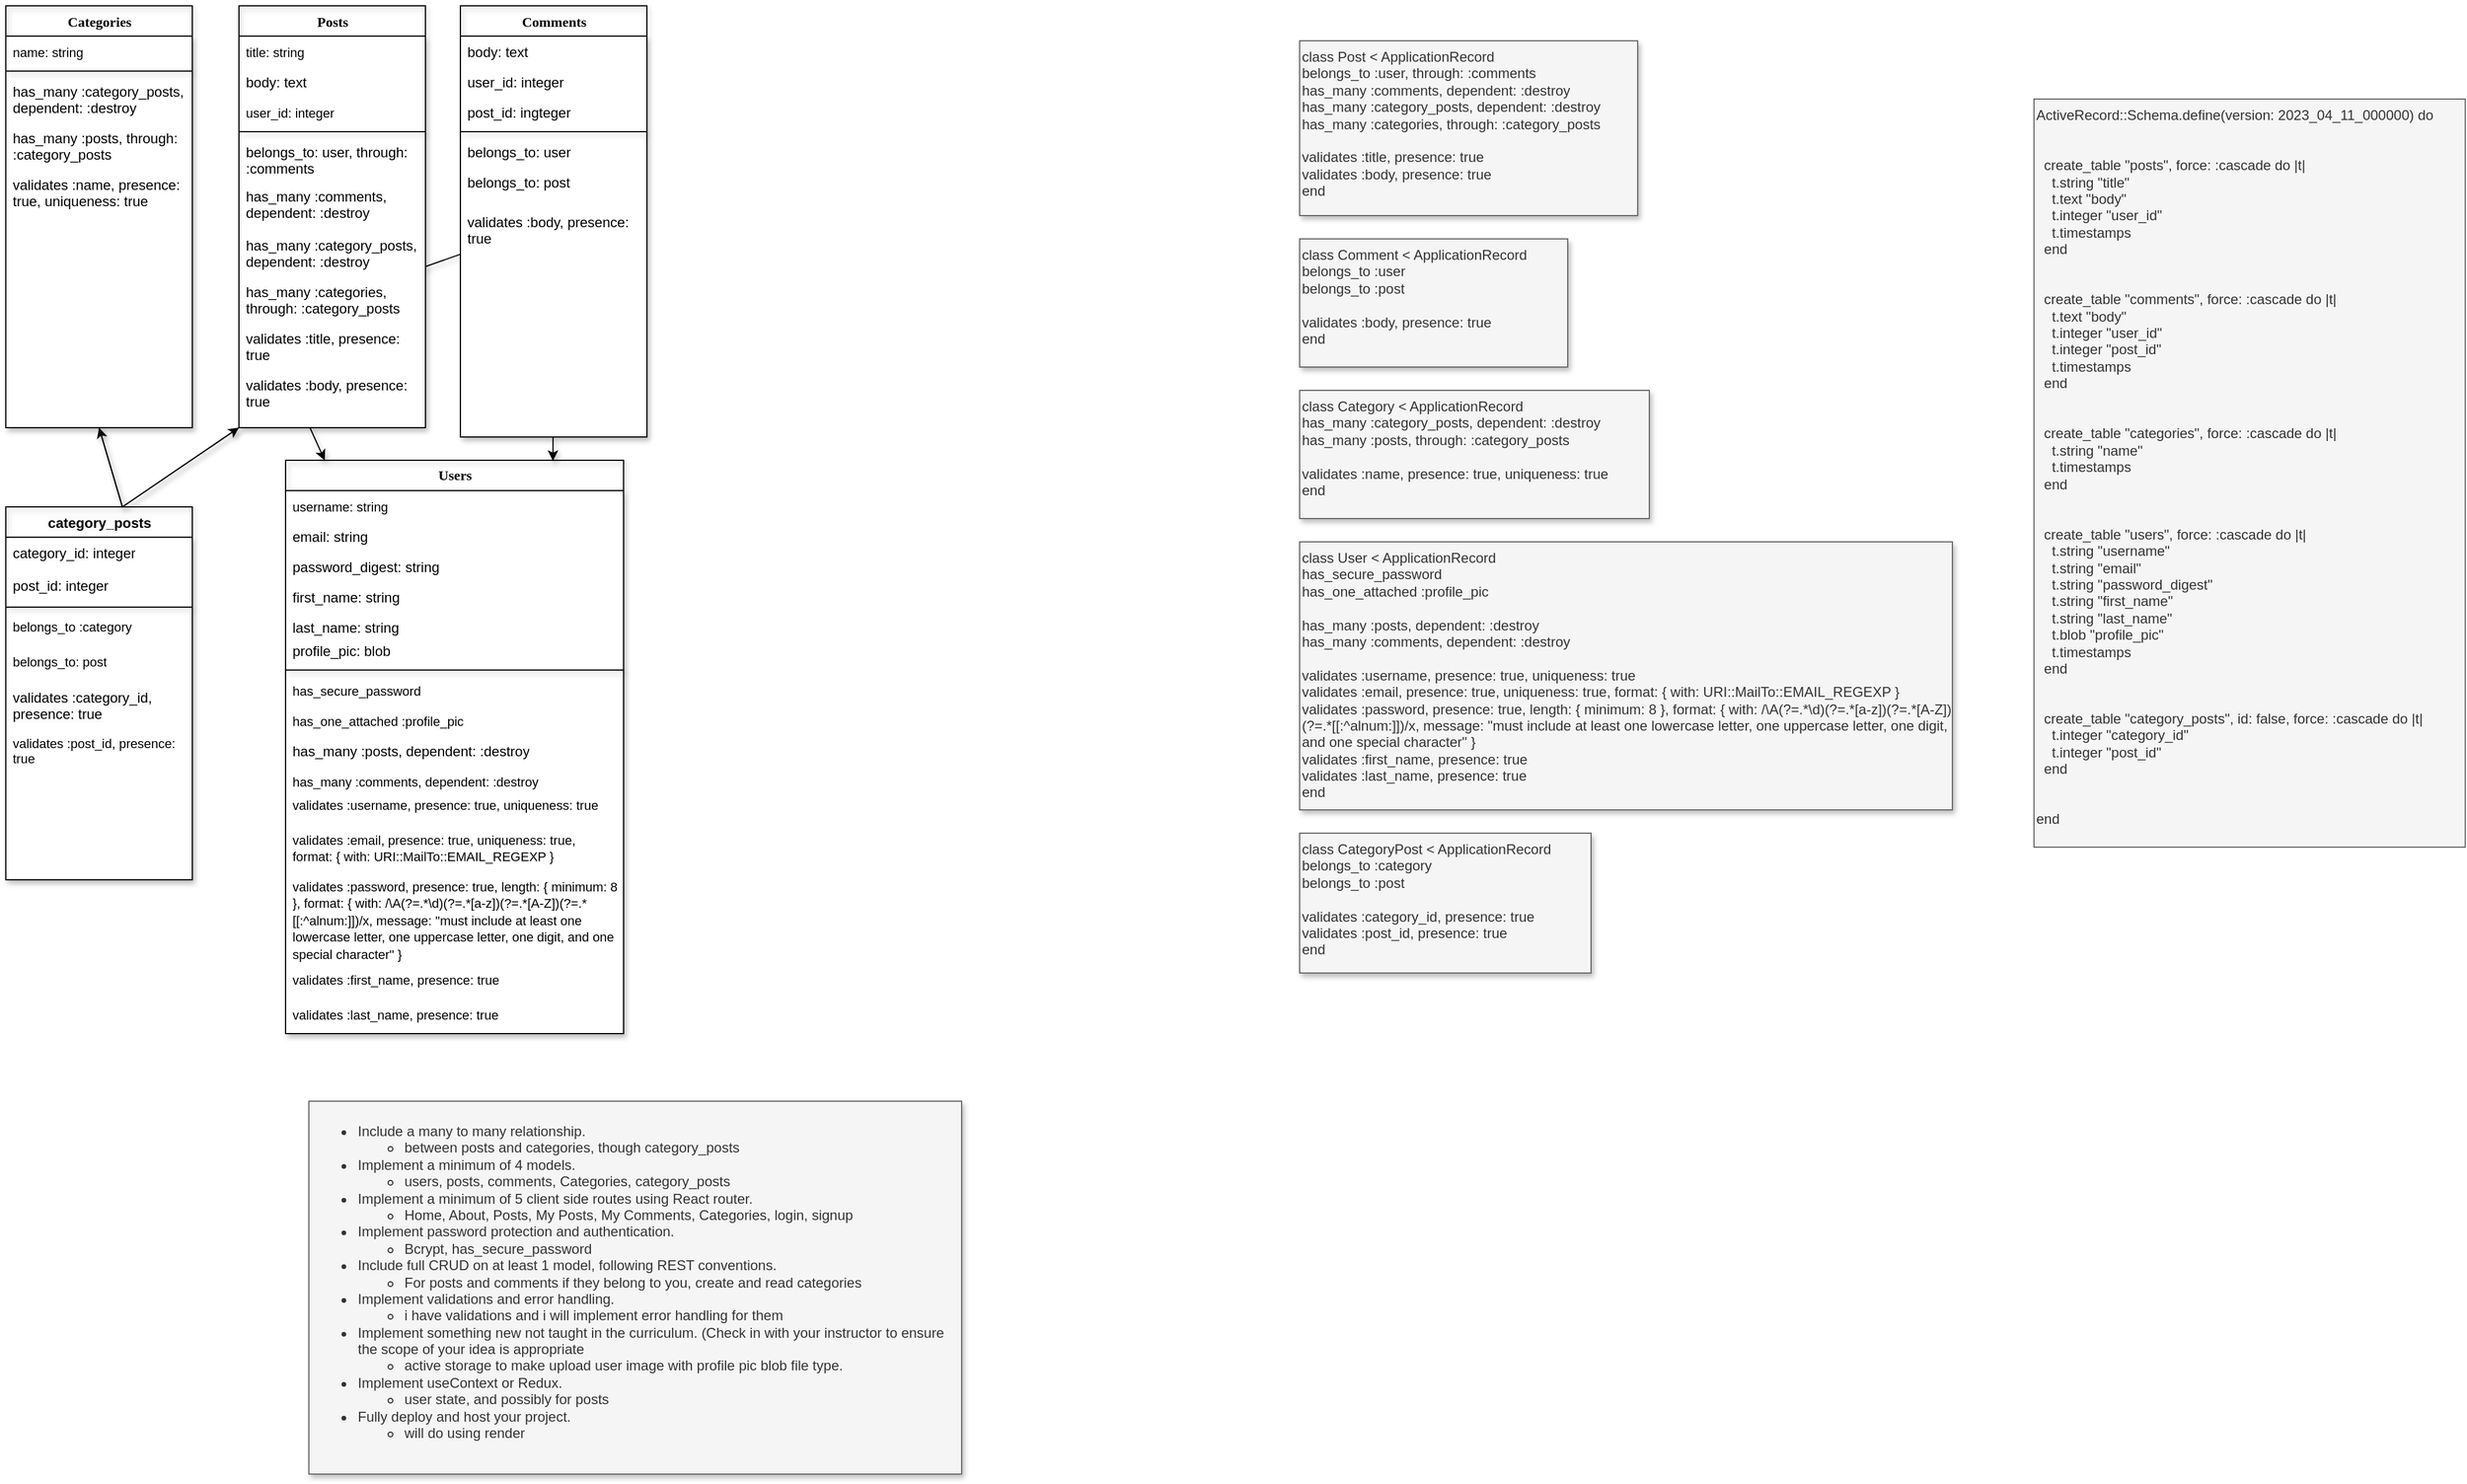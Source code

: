 <mxfile version="21.1.5" type="github" pages="2">
  <diagram name="Back End" id="9f46799a-70d6-7492-0946-bef42562c5a5">
    <mxGraphModel dx="954" dy="682" grid="1" gridSize="10" guides="1" tooltips="1" connect="1" arrows="1" fold="1" page="1" pageScale="1" pageWidth="1100" pageHeight="850" background="none" math="0" shadow="0">
      <root>
        <mxCell id="0" />
        <mxCell id="1" parent="0" />
        <mxCell id="78961159f06e98e8-17" value="Users" style="swimlane;html=1;fontStyle=1;align=center;verticalAlign=middle;childLayout=stackLayout;horizontal=1;startSize=26;horizontalStack=0;resizeParent=1;resizeLast=0;collapsible=1;marginBottom=0;swimlaneFillColor=#ffffff;rounded=0;shadow=1;comic=0;labelBackgroundColor=none;strokeWidth=1;fillColor=none;fontFamily=Verdana;fontSize=12;swimlaneLine=1;" parent="1" vertex="1">
          <mxGeometry x="250" y="400" width="290" height="492" as="geometry" />
        </mxCell>
        <mxCell id="840bowjbzDEZUcGG1Qwe-18" value="&lt;font style=&quot;font-size: 11px;&quot;&gt;username: string&lt;/font&gt;" style="text;html=1;strokeColor=none;fillColor=none;align=left;verticalAlign=top;spacingLeft=4;spacingRight=4;whiteSpace=wrap;overflow=hidden;rotatable=0;points=[[0,0.5],[1,0.5]];portConstraint=eastwest;swimlaneLine=1;shadow=1;" vertex="1" parent="78961159f06e98e8-17">
          <mxGeometry y="26" width="290" height="26" as="geometry" />
        </mxCell>
        <mxCell id="840bowjbzDEZUcGG1Qwe-47" value="email: string" style="text;html=1;strokeColor=none;fillColor=none;align=left;verticalAlign=top;spacingLeft=4;spacingRight=4;whiteSpace=wrap;overflow=hidden;rotatable=0;points=[[0,0.5],[1,0.5]];portConstraint=eastwest;swimlaneLine=1;shadow=1;" vertex="1" parent="78961159f06e98e8-17">
          <mxGeometry y="52" width="290" height="26" as="geometry" />
        </mxCell>
        <mxCell id="78961159f06e98e8-26" value="password_digest: string" style="text;html=1;strokeColor=none;fillColor=none;align=left;verticalAlign=top;spacingLeft=4;spacingRight=4;whiteSpace=wrap;overflow=hidden;rotatable=0;points=[[0,0.5],[1,0.5]];portConstraint=eastwest;swimlaneLine=1;shadow=1;" parent="78961159f06e98e8-17" vertex="1">
          <mxGeometry y="78" width="290" height="26" as="geometry" />
        </mxCell>
        <mxCell id="840bowjbzDEZUcGG1Qwe-96" value="first_name: string" style="text;html=1;strokeColor=none;fillColor=none;align=left;verticalAlign=top;spacingLeft=4;spacingRight=4;whiteSpace=wrap;overflow=hidden;rotatable=0;points=[[0,0.5],[1,0.5]];portConstraint=eastwest;swimlaneLine=1;shadow=1;" vertex="1" parent="78961159f06e98e8-17">
          <mxGeometry y="104" width="290" height="26" as="geometry" />
        </mxCell>
        <mxCell id="840bowjbzDEZUcGG1Qwe-138" value="last_name: string" style="text;html=1;strokeColor=none;fillColor=none;align=left;verticalAlign=top;spacingLeft=4;spacingRight=4;whiteSpace=wrap;overflow=hidden;rotatable=0;points=[[0,0.5],[1,0.5]];portConstraint=eastwest;swimlaneLine=1;shadow=1;" vertex="1" parent="78961159f06e98e8-17">
          <mxGeometry y="130" width="290" height="20" as="geometry" />
        </mxCell>
        <mxCell id="212dr64XeXqlzMCC1XJu-1" value="profile_pic: blob" style="text;html=1;strokeColor=none;fillColor=none;align=left;verticalAlign=top;spacingLeft=4;spacingRight=4;whiteSpace=wrap;overflow=hidden;rotatable=0;points=[[0,0.5],[1,0.5]];portConstraint=eastwest;swimlaneLine=1;shadow=1;" vertex="1" parent="78961159f06e98e8-17">
          <mxGeometry y="150" width="290" height="26" as="geometry" />
        </mxCell>
        <mxCell id="78961159f06e98e8-19" value="" style="line;html=1;strokeWidth=1;fillColor=none;align=left;verticalAlign=middle;spacingTop=-1;spacingLeft=3;spacingRight=3;rotatable=0;labelPosition=right;points=[];portConstraint=eastwest;swimlaneLine=1;shadow=1;" parent="78961159f06e98e8-17" vertex="1">
          <mxGeometry y="176" width="290" height="8" as="geometry" />
        </mxCell>
        <mxCell id="840bowjbzDEZUcGG1Qwe-67" value="&lt;font style=&quot;font-size: 11px;&quot;&gt;has_secure_password&lt;br&gt;&lt;/font&gt;" style="text;html=1;strokeColor=none;fillColor=none;align=left;verticalAlign=top;spacingLeft=4;spacingRight=4;whiteSpace=wrap;overflow=hidden;rotatable=0;points=[[0,0.5],[1,0.5]];portConstraint=eastwest;swimlaneLine=1;shadow=1;" vertex="1" parent="78961159f06e98e8-17">
          <mxGeometry y="184" width="290" height="26" as="geometry" />
        </mxCell>
        <mxCell id="212dr64XeXqlzMCC1XJu-2" value="&lt;font style=&quot;font-size: 11px;&quot;&gt;has_one_attached :profile_pic&lt;br&gt;&lt;/font&gt;" style="text;html=1;strokeColor=none;fillColor=none;align=left;verticalAlign=top;spacingLeft=4;spacingRight=4;whiteSpace=wrap;overflow=hidden;rotatable=0;points=[[0,0.5],[1,0.5]];portConstraint=eastwest;swimlaneLine=1;shadow=1;" vertex="1" parent="78961159f06e98e8-17">
          <mxGeometry y="210" width="290" height="26" as="geometry" />
        </mxCell>
        <mxCell id="78961159f06e98e8-20" value="has_many :posts, dependent: :destroy" style="text;html=1;strokeColor=none;fillColor=none;align=left;verticalAlign=top;spacingLeft=4;spacingRight=4;whiteSpace=wrap;overflow=hidden;rotatable=0;points=[[0,0.5],[1,0.5]];portConstraint=eastwest;swimlaneLine=1;shadow=1;" parent="78961159f06e98e8-17" vertex="1">
          <mxGeometry y="236" width="290" height="26" as="geometry" />
        </mxCell>
        <mxCell id="840bowjbzDEZUcGG1Qwe-46" value="&lt;font style=&quot;font-size: 11px;&quot;&gt;has_many :comments, dependent: :destroy&lt;br&gt;&lt;/font&gt;" style="text;html=1;strokeColor=none;fillColor=none;align=left;verticalAlign=top;spacingLeft=4;spacingRight=4;whiteSpace=wrap;overflow=hidden;rotatable=0;points=[[0,0.5],[1,0.5]];portConstraint=eastwest;swimlaneLine=1;shadow=1;" vertex="1" parent="78961159f06e98e8-17">
          <mxGeometry y="262" width="290" height="20" as="geometry" />
        </mxCell>
        <mxCell id="840bowjbzDEZUcGG1Qwe-68" value="&lt;font style=&quot;font-size: 11px;&quot;&gt;validates :username, presence: true, uniqueness: true&lt;br&gt;&lt;/font&gt;" style="text;html=1;strokeColor=none;fillColor=none;align=left;verticalAlign=top;spacingLeft=4;spacingRight=4;whiteSpace=wrap;overflow=hidden;rotatable=0;points=[[0,0.5],[1,0.5]];portConstraint=eastwest;swimlaneLine=1;shadow=1;" vertex="1" parent="78961159f06e98e8-17">
          <mxGeometry y="282" width="290" height="30" as="geometry" />
        </mxCell>
        <mxCell id="840bowjbzDEZUcGG1Qwe-69" value="&lt;font style=&quot;font-size: 11px;&quot;&gt;validates :email, presence: true, uniqueness: true, format: { with: URI::MailTo::EMAIL_REGEXP }&lt;br&gt;&lt;/font&gt;" style="text;html=1;strokeColor=none;fillColor=none;align=left;verticalAlign=top;spacingLeft=4;spacingRight=4;whiteSpace=wrap;overflow=hidden;rotatable=0;points=[[0,0.5],[1,0.5]];portConstraint=eastwest;swimlaneLine=1;shadow=1;" vertex="1" parent="78961159f06e98e8-17">
          <mxGeometry y="312" width="290" height="40" as="geometry" />
        </mxCell>
        <mxCell id="840bowjbzDEZUcGG1Qwe-139" value="&lt;font style=&quot;font-size: 11px;&quot;&gt;validates :password, presence: true, length: { minimum: 8 }, format: { with: /\A(?=.*\d)(?=.*[a-z])(?=.*[A-Z])(?=.*[[:^alnum:]])/x, message: &quot;must include at least one lowercase letter, one uppercase letter, one digit, and one special character&quot; }&lt;br&gt;&lt;/font&gt;" style="text;html=1;strokeColor=none;fillColor=none;align=left;verticalAlign=top;spacingLeft=4;spacingRight=4;whiteSpace=wrap;overflow=hidden;rotatable=0;points=[[0,0.5],[1,0.5]];portConstraint=eastwest;swimlaneLine=1;shadow=1;" vertex="1" parent="78961159f06e98e8-17">
          <mxGeometry y="352" width="290" height="80" as="geometry" />
        </mxCell>
        <mxCell id="840bowjbzDEZUcGG1Qwe-99" value="&lt;font style=&quot;font-size: 11px;&quot;&gt;validates :first_name, presence: true&lt;br&gt;&lt;/font&gt;" style="text;html=1;strokeColor=none;fillColor=none;align=left;verticalAlign=top;spacingLeft=4;spacingRight=4;whiteSpace=wrap;overflow=hidden;rotatable=0;points=[[0,0.5],[1,0.5]];portConstraint=eastwest;swimlaneLine=1;shadow=1;" vertex="1" parent="78961159f06e98e8-17">
          <mxGeometry y="432" width="290" height="30" as="geometry" />
        </mxCell>
        <mxCell id="840bowjbzDEZUcGG1Qwe-100" value="&lt;font style=&quot;font-size: 11px;&quot;&gt;validates :last_name, presence: true&lt;br&gt;&lt;/font&gt;" style="text;html=1;strokeColor=none;fillColor=none;align=left;verticalAlign=top;spacingLeft=4;spacingRight=4;whiteSpace=wrap;overflow=hidden;rotatable=0;points=[[0,0.5],[1,0.5]];portConstraint=eastwest;swimlaneLine=1;shadow=1;" vertex="1" parent="78961159f06e98e8-17">
          <mxGeometry y="462" width="290" height="30" as="geometry" />
        </mxCell>
        <mxCell id="840bowjbzDEZUcGG1Qwe-146" value="" style="edgeStyle=none;rounded=0;orthogonalLoop=1;jettySize=auto;html=1;entryX=0;entryY=1;entryDx=0;entryDy=0;swimlaneLine=1;shadow=1;exitX=0.5;exitY=1;exitDx=0;exitDy=0;" edge="1" parent="1" source="78961159f06e98e8-30" target="840bowjbzDEZUcGG1Qwe-50">
          <mxGeometry relative="1" as="geometry">
            <mxPoint x="330" y="622" as="targetPoint" />
            <Array as="points">
              <mxPoint x="110" y="440" />
            </Array>
          </mxGeometry>
        </mxCell>
        <mxCell id="78961159f06e98e8-30" value="Categories" style="swimlane;html=1;fontStyle=1;align=center;verticalAlign=top;childLayout=stackLayout;horizontal=1;startSize=26;horizontalStack=0;resizeParent=1;resizeLast=0;collapsible=1;marginBottom=0;swimlaneFillColor=#ffffff;rounded=0;shadow=1;comic=0;labelBackgroundColor=none;strokeWidth=1;fillColor=none;fontFamily=Verdana;fontSize=12;swimlaneLine=1;" parent="1" vertex="1">
          <mxGeometry x="10" y="10" width="160" height="362" as="geometry">
            <mxRectangle x="440" y="78" width="130" height="30" as="alternateBounds" />
          </mxGeometry>
        </mxCell>
        <mxCell id="78961159f06e98e8-31" value="&lt;font style=&quot;font-size: 11px;&quot;&gt;name: string&lt;/font&gt;" style="text;html=1;strokeColor=none;fillColor=none;align=left;verticalAlign=top;spacingLeft=4;spacingRight=4;whiteSpace=wrap;overflow=hidden;rotatable=0;points=[[0,0.5],[1,0.5]];portConstraint=eastwest;swimlaneLine=1;shadow=1;" parent="78961159f06e98e8-30" vertex="1">
          <mxGeometry y="26" width="160" height="26" as="geometry" />
        </mxCell>
        <mxCell id="78961159f06e98e8-38" value="" style="line;html=1;strokeWidth=1;fillColor=none;align=left;verticalAlign=middle;spacingTop=-1;spacingLeft=3;spacingRight=3;rotatable=0;labelPosition=right;points=[];portConstraint=eastwest;swimlaneLine=1;shadow=1;" parent="78961159f06e98e8-30" vertex="1">
          <mxGeometry y="52" width="160" height="8" as="geometry" />
        </mxCell>
        <mxCell id="78961159f06e98e8-39" value="has_many :category_posts, dependent: :destroy" style="text;html=1;strokeColor=none;fillColor=none;align=left;verticalAlign=top;spacingLeft=4;spacingRight=4;whiteSpace=wrap;overflow=hidden;rotatable=0;points=[[0,0.5],[1,0.5]];portConstraint=eastwest;swimlaneLine=1;shadow=1;" parent="78961159f06e98e8-30" vertex="1">
          <mxGeometry y="60" width="160" height="40" as="geometry" />
        </mxCell>
        <mxCell id="840bowjbzDEZUcGG1Qwe-84" value="has_many :posts, through: :category_posts" style="text;html=1;strokeColor=none;fillColor=none;align=left;verticalAlign=top;spacingLeft=4;spacingRight=4;whiteSpace=wrap;overflow=hidden;rotatable=0;points=[[0,0.5],[1,0.5]];portConstraint=eastwest;swimlaneLine=1;shadow=1;" vertex="1" parent="78961159f06e98e8-30">
          <mxGeometry y="100" width="160" height="40" as="geometry" />
        </mxCell>
        <mxCell id="840bowjbzDEZUcGG1Qwe-105" value="validates :name, presence: true, uniqueness: true" style="text;html=1;strokeColor=none;fillColor=none;align=left;verticalAlign=top;spacingLeft=4;spacingRight=4;whiteSpace=wrap;overflow=hidden;rotatable=0;points=[[0,0.5],[1,0.5]];portConstraint=eastwest;swimlaneLine=1;shadow=1;" vertex="1" parent="78961159f06e98e8-30">
          <mxGeometry y="140" width="160" height="40" as="geometry" />
        </mxCell>
        <mxCell id="78961159f06e98e8-43" value="&lt;span style=&quot;color: rgb(0, 0, 0); font-family: Helvetica; font-size: 12px; font-style: normal; font-variant-ligatures: normal; font-variant-caps: normal; letter-spacing: normal; orphans: 2; text-align: left; text-indent: 0px; text-transform: none; widows: 2; word-spacing: 0px; -webkit-text-stroke-width: 0px; background-color: rgb(251, 251, 251); text-decoration-thickness: initial; text-decoration-style: initial; text-decoration-color: initial; float: none; display: inline !important;&quot;&gt;category_posts&lt;/span&gt;" style="swimlane;html=1;fontStyle=1;align=center;verticalAlign=top;childLayout=stackLayout;horizontal=1;startSize=26;horizontalStack=0;resizeParent=1;resizeLast=0;collapsible=1;marginBottom=0;swimlaneFillColor=#ffffff;rounded=0;shadow=1;comic=0;labelBackgroundColor=none;strokeWidth=1;fillColor=none;fontFamily=Verdana;fontSize=12;swimlaneLine=1;" parent="1" vertex="1">
          <mxGeometry x="10" y="440" width="160" height="320" as="geometry" />
        </mxCell>
        <mxCell id="78961159f06e98e8-52" value="&lt;font style=&quot;font-size: 12px;&quot;&gt;category_id: integer&lt;/font&gt;" style="text;html=1;strokeColor=none;fillColor=none;align=left;verticalAlign=top;spacingLeft=4;spacingRight=4;whiteSpace=wrap;overflow=hidden;rotatable=0;points=[[0,0.5],[1,0.5]];portConstraint=eastwest;fontSize=7;swimlaneLine=1;shadow=1;" parent="78961159f06e98e8-43" vertex="1">
          <mxGeometry y="26" width="160" height="28" as="geometry" />
        </mxCell>
        <mxCell id="840bowjbzDEZUcGG1Qwe-44" value="&lt;font style=&quot;font-size: 12px;&quot;&gt;post_id: integer&lt;/font&gt;" style="text;html=1;strokeColor=none;fillColor=none;align=left;verticalAlign=top;spacingLeft=4;spacingRight=4;whiteSpace=wrap;overflow=hidden;rotatable=0;points=[[0,0.5],[1,0.5]];portConstraint=eastwest;fontSize=7;swimlaneLine=1;shadow=1;" vertex="1" parent="78961159f06e98e8-43">
          <mxGeometry y="54" width="160" height="28" as="geometry" />
        </mxCell>
        <mxCell id="78961159f06e98e8-51" value="" style="line;html=1;strokeWidth=1;fillColor=none;align=left;verticalAlign=middle;spacingTop=-1;spacingLeft=3;spacingRight=3;rotatable=0;labelPosition=right;points=[];portConstraint=eastwest;swimlaneLine=1;shadow=1;" parent="78961159f06e98e8-43" vertex="1">
          <mxGeometry y="82" width="160" height="8" as="geometry" />
        </mxCell>
        <mxCell id="840bowjbzDEZUcGG1Qwe-38" value="&lt;font style=&quot;font-size: 11px;&quot;&gt;belongs_to :category&lt;/font&gt;" style="text;html=1;strokeColor=none;fillColor=none;align=left;verticalAlign=top;spacingLeft=4;spacingRight=4;whiteSpace=wrap;overflow=hidden;rotatable=0;points=[[0,0.5],[1,0.5]];portConstraint=eastwest;fontSize=7;swimlaneLine=1;shadow=1;" vertex="1" parent="78961159f06e98e8-43">
          <mxGeometry y="90" width="160" height="30" as="geometry" />
        </mxCell>
        <mxCell id="840bowjbzDEZUcGG1Qwe-81" value="&lt;font style=&quot;font-size: 11px;&quot;&gt;belongs_to: post&lt;/font&gt;" style="text;html=1;strokeColor=none;fillColor=none;align=left;verticalAlign=top;spacingLeft=4;spacingRight=4;whiteSpace=wrap;overflow=hidden;rotatable=0;points=[[0,0.5],[1,0.5]];portConstraint=eastwest;fontSize=7;swimlaneLine=1;shadow=1;" vertex="1" parent="78961159f06e98e8-43">
          <mxGeometry y="120" width="160" height="30" as="geometry" />
        </mxCell>
        <mxCell id="840bowjbzDEZUcGG1Qwe-82" value="&lt;meta charset=&quot;utf-8&quot;&gt;&lt;span style=&quot;color: rgb(0, 0, 0); font-family: Helvetica; font-size: 12px; font-style: normal; font-variant-ligatures: normal; font-variant-caps: normal; font-weight: 400; letter-spacing: normal; orphans: 2; text-align: left; text-indent: 0px; text-transform: none; widows: 2; word-spacing: 0px; -webkit-text-stroke-width: 0px; background-color: rgb(251, 251, 251); text-decoration-thickness: initial; text-decoration-style: initial; text-decoration-color: initial; float: none; display: inline !important;&quot;&gt;validates :category_id, presence: true&lt;/span&gt;" style="text;html=1;strokeColor=none;fillColor=none;align=left;verticalAlign=top;spacingLeft=4;spacingRight=4;whiteSpace=wrap;overflow=hidden;rotatable=0;points=[[0,0.5],[1,0.5]];portConstraint=eastwest;fontSize=7;swimlaneLine=1;shadow=1;" vertex="1" parent="78961159f06e98e8-43">
          <mxGeometry y="150" width="160" height="40" as="geometry" />
        </mxCell>
        <mxCell id="840bowjbzDEZUcGG1Qwe-107" value="&lt;font style=&quot;font-size: 11px;&quot;&gt;validates :post_id, presence: true&lt;/font&gt;" style="text;html=1;strokeColor=none;fillColor=none;align=left;verticalAlign=top;spacingLeft=4;spacingRight=4;whiteSpace=wrap;overflow=hidden;rotatable=0;points=[[0,0.5],[1,0.5]];portConstraint=eastwest;fontSize=7;swimlaneLine=1;shadow=1;" vertex="1" parent="78961159f06e98e8-43">
          <mxGeometry y="190" width="160" height="40" as="geometry" />
        </mxCell>
        <mxCell id="840bowjbzDEZUcGG1Qwe-136" value="" style="edgeStyle=none;rounded=0;orthogonalLoop=1;jettySize=auto;html=1;entryX=0.791;entryY=0.001;entryDx=0;entryDy=0;entryPerimeter=0;swimlaneLine=1;shadow=1;" edge="1" parent="1" source="78961159f06e98e8-69" target="78961159f06e98e8-17">
          <mxGeometry relative="1" as="geometry">
            <mxPoint x="590.72" y="502" as="targetPoint" />
          </mxGeometry>
        </mxCell>
        <mxCell id="840bowjbzDEZUcGG1Qwe-137" value="" style="edgeStyle=none;rounded=0;orthogonalLoop=1;jettySize=auto;html=1;swimlaneLine=1;shadow=1;" edge="1" parent="1" source="78961159f06e98e8-69" target="840bowjbzDEZUcGG1Qwe-75">
          <mxGeometry relative="1" as="geometry" />
        </mxCell>
        <mxCell id="78961159f06e98e8-69" value="Comments" style="swimlane;html=1;fontStyle=1;align=center;verticalAlign=top;childLayout=stackLayout;horizontal=1;startSize=26;horizontalStack=0;resizeParent=1;resizeLast=0;collapsible=1;marginBottom=0;swimlaneFillColor=#ffffff;rounded=0;shadow=1;comic=0;labelBackgroundColor=none;strokeWidth=1;fillColor=none;fontFamily=Verdana;fontSize=12;swimlaneLine=1;" parent="1" vertex="1">
          <mxGeometry x="400" y="10" width="160" height="370" as="geometry" />
        </mxCell>
        <mxCell id="78961159f06e98e8-70" value="body: text" style="text;html=1;strokeColor=none;fillColor=none;align=left;verticalAlign=top;spacingLeft=4;spacingRight=4;whiteSpace=wrap;overflow=hidden;rotatable=0;points=[[0,0.5],[1,0.5]];portConstraint=eastwest;swimlaneLine=1;shadow=1;" parent="78961159f06e98e8-69" vertex="1">
          <mxGeometry y="26" width="160" height="26" as="geometry" />
        </mxCell>
        <mxCell id="78961159f06e98e8-71" value="user_id: integer" style="text;html=1;strokeColor=none;fillColor=none;align=left;verticalAlign=top;spacingLeft=4;spacingRight=4;whiteSpace=wrap;overflow=hidden;rotatable=0;points=[[0,0.5],[1,0.5]];portConstraint=eastwest;swimlaneLine=1;shadow=1;" parent="78961159f06e98e8-69" vertex="1">
          <mxGeometry y="52" width="160" height="26" as="geometry" />
        </mxCell>
        <mxCell id="78961159f06e98e8-72" value="post_id: ingteger" style="text;html=1;strokeColor=none;fillColor=none;align=left;verticalAlign=top;spacingLeft=4;spacingRight=4;whiteSpace=wrap;overflow=hidden;rotatable=0;points=[[0,0.5],[1,0.5]];portConstraint=eastwest;swimlaneLine=1;shadow=1;" parent="78961159f06e98e8-69" vertex="1">
          <mxGeometry y="78" width="160" height="26" as="geometry" />
        </mxCell>
        <mxCell id="78961159f06e98e8-77" value="" style="line;html=1;strokeWidth=1;fillColor=none;align=left;verticalAlign=middle;spacingTop=-1;spacingLeft=3;spacingRight=3;rotatable=0;labelPosition=right;points=[];portConstraint=eastwest;swimlaneLine=1;shadow=1;" parent="78961159f06e98e8-69" vertex="1">
          <mxGeometry y="104" width="160" height="8" as="geometry" />
        </mxCell>
        <mxCell id="78961159f06e98e8-81" value="belongs_to: user" style="text;html=1;strokeColor=none;fillColor=none;align=left;verticalAlign=top;spacingLeft=4;spacingRight=4;whiteSpace=wrap;overflow=hidden;rotatable=0;points=[[0,0.5],[1,0.5]];portConstraint=eastwest;swimlaneLine=1;shadow=1;" parent="78961159f06e98e8-69" vertex="1">
          <mxGeometry y="112" width="160" height="26" as="geometry" />
        </mxCell>
        <mxCell id="840bowjbzDEZUcGG1Qwe-31" value="belongs_to: post" style="text;html=1;strokeColor=none;fillColor=none;align=left;verticalAlign=top;spacingLeft=4;spacingRight=4;whiteSpace=wrap;overflow=hidden;rotatable=0;points=[[0,0.5],[1,0.5]];portConstraint=eastwest;swimlaneLine=1;shadow=1;" vertex="1" parent="78961159f06e98e8-69">
          <mxGeometry y="138" width="160" height="34" as="geometry" />
        </mxCell>
        <mxCell id="840bowjbzDEZUcGG1Qwe-32" value="validates :body, presence: true&lt;br style=&quot;border-color: var(--border-color);&quot;&gt;" style="text;html=1;strokeColor=none;fillColor=none;align=left;verticalAlign=top;spacingLeft=4;spacingRight=4;whiteSpace=wrap;overflow=hidden;rotatable=0;points=[[0,0.5],[1,0.5]];portConstraint=eastwest;swimlaneLine=1;shadow=1;" vertex="1" parent="78961159f06e98e8-69">
          <mxGeometry y="172" width="160" height="40" as="geometry" />
        </mxCell>
        <mxCell id="840bowjbzDEZUcGG1Qwe-134" value="" style="edgeStyle=none;rounded=0;orthogonalLoop=1;jettySize=auto;html=1;swimlaneLine=1;shadow=1;" edge="1" parent="1" target="78961159f06e98e8-17">
          <mxGeometry relative="1" as="geometry">
            <mxPoint x="270" y="370" as="sourcePoint" />
            <mxPoint x="531.84" y="500.78" as="targetPoint" />
          </mxGeometry>
        </mxCell>
        <mxCell id="840bowjbzDEZUcGG1Qwe-151" value="" style="edgeStyle=none;rounded=0;orthogonalLoop=1;jettySize=auto;html=1;entryX=0.5;entryY=1;entryDx=0;entryDy=0;exitX=0;exitY=1;exitDx=0;exitDy=0;swimlaneLine=1;shadow=1;" edge="1" parent="1" source="840bowjbzDEZUcGG1Qwe-50" target="78961159f06e98e8-30">
          <mxGeometry relative="1" as="geometry">
            <mxPoint x="420" y="653" as="targetPoint" />
            <Array as="points">
              <mxPoint x="110" y="440" />
            </Array>
          </mxGeometry>
        </mxCell>
        <mxCell id="840bowjbzDEZUcGG1Qwe-50" value="Posts" style="swimlane;html=1;fontStyle=1;align=center;verticalAlign=top;childLayout=stackLayout;horizontal=1;startSize=26;horizontalStack=0;resizeParent=1;resizeLast=0;collapsible=1;marginBottom=0;swimlaneFillColor=#ffffff;rounded=0;shadow=1;comic=0;labelBackgroundColor=none;strokeWidth=1;fillColor=none;fontFamily=Verdana;fontSize=12;swimlaneLine=1;" vertex="1" parent="1">
          <mxGeometry x="210" y="10" width="160" height="362" as="geometry">
            <mxRectangle x="440" y="78" width="130" height="30" as="alternateBounds" />
          </mxGeometry>
        </mxCell>
        <mxCell id="840bowjbzDEZUcGG1Qwe-51" value="&lt;font style=&quot;font-size: 11px;&quot;&gt;title: string&lt;/font&gt;" style="text;html=1;strokeColor=none;fillColor=none;align=left;verticalAlign=top;spacingLeft=4;spacingRight=4;whiteSpace=wrap;overflow=hidden;rotatable=0;points=[[0,0.5],[1,0.5]];portConstraint=eastwest;swimlaneLine=1;shadow=1;" vertex="1" parent="840bowjbzDEZUcGG1Qwe-50">
          <mxGeometry y="26" width="160" height="26" as="geometry" />
        </mxCell>
        <mxCell id="840bowjbzDEZUcGG1Qwe-52" value="body: text" style="text;html=1;strokeColor=none;fillColor=none;align=left;verticalAlign=top;spacingLeft=4;spacingRight=4;whiteSpace=wrap;overflow=hidden;rotatable=0;points=[[0,0.5],[1,0.5]];portConstraint=eastwest;swimlaneLine=1;shadow=1;" vertex="1" parent="840bowjbzDEZUcGG1Qwe-50">
          <mxGeometry y="52" width="160" height="26" as="geometry" />
        </mxCell>
        <mxCell id="840bowjbzDEZUcGG1Qwe-53" value="&lt;font style=&quot;font-size: 11px;&quot;&gt;user_id: integer&lt;/font&gt;" style="text;html=1;strokeColor=none;fillColor=none;align=left;verticalAlign=top;spacingLeft=4;spacingRight=4;whiteSpace=wrap;overflow=hidden;rotatable=0;points=[[0,0.5],[1,0.5]];portConstraint=eastwest;swimlaneLine=1;shadow=1;" vertex="1" parent="840bowjbzDEZUcGG1Qwe-50">
          <mxGeometry y="78" width="160" height="26" as="geometry" />
        </mxCell>
        <mxCell id="840bowjbzDEZUcGG1Qwe-54" value="" style="line;html=1;strokeWidth=1;fillColor=none;align=left;verticalAlign=middle;spacingTop=-1;spacingLeft=3;spacingRight=3;rotatable=0;labelPosition=right;points=[];portConstraint=eastwest;swimlaneLine=1;shadow=1;" vertex="1" parent="840bowjbzDEZUcGG1Qwe-50">
          <mxGeometry y="104" width="160" height="8" as="geometry" />
        </mxCell>
        <mxCell id="840bowjbzDEZUcGG1Qwe-55" value="belongs_to: user, through: :comments" style="text;html=1;strokeColor=none;fillColor=none;align=left;verticalAlign=top;spacingLeft=4;spacingRight=4;whiteSpace=wrap;overflow=hidden;rotatable=0;points=[[0,0.5],[1,0.5]];portConstraint=eastwest;swimlaneLine=1;shadow=1;" vertex="1" parent="840bowjbzDEZUcGG1Qwe-50">
          <mxGeometry y="112" width="160" height="38" as="geometry" />
        </mxCell>
        <mxCell id="840bowjbzDEZUcGG1Qwe-73" value="has_many :comments, dependent: :destroy" style="text;html=1;strokeColor=none;fillColor=none;align=left;verticalAlign=top;spacingLeft=4;spacingRight=4;whiteSpace=wrap;overflow=hidden;rotatable=0;points=[[0,0.5],[1,0.5]];portConstraint=eastwest;swimlaneLine=1;shadow=1;" vertex="1" parent="840bowjbzDEZUcGG1Qwe-50">
          <mxGeometry y="150" width="160" height="42" as="geometry" />
        </mxCell>
        <mxCell id="840bowjbzDEZUcGG1Qwe-74" value="has_many :category_posts, dependent: :destroy" style="text;html=1;strokeColor=none;fillColor=none;align=left;verticalAlign=top;spacingLeft=4;spacingRight=4;whiteSpace=wrap;overflow=hidden;rotatable=0;points=[[0,0.5],[1,0.5]];portConstraint=eastwest;swimlaneLine=1;shadow=1;" vertex="1" parent="840bowjbzDEZUcGG1Qwe-50">
          <mxGeometry y="192" width="160" height="40" as="geometry" />
        </mxCell>
        <mxCell id="840bowjbzDEZUcGG1Qwe-75" value="has_many :categories, through: :category_posts" style="text;html=1;strokeColor=none;fillColor=none;align=left;verticalAlign=top;spacingLeft=4;spacingRight=4;whiteSpace=wrap;overflow=hidden;rotatable=0;points=[[0,0.5],[1,0.5]];portConstraint=eastwest;swimlaneLine=1;shadow=1;" vertex="1" parent="840bowjbzDEZUcGG1Qwe-50">
          <mxGeometry y="232" width="160" height="40" as="geometry" />
        </mxCell>
        <mxCell id="840bowjbzDEZUcGG1Qwe-76" value="validates :title, presence: true" style="text;html=1;strokeColor=none;fillColor=none;align=left;verticalAlign=top;spacingLeft=4;spacingRight=4;whiteSpace=wrap;overflow=hidden;rotatable=0;points=[[0,0.5],[1,0.5]];portConstraint=eastwest;swimlaneLine=1;shadow=1;" vertex="1" parent="840bowjbzDEZUcGG1Qwe-50">
          <mxGeometry y="272" width="160" height="40" as="geometry" />
        </mxCell>
        <mxCell id="840bowjbzDEZUcGG1Qwe-77" value="validates :body, presence: true" style="text;html=1;strokeColor=none;fillColor=none;align=left;verticalAlign=top;spacingLeft=4;spacingRight=4;whiteSpace=wrap;overflow=hidden;rotatable=0;points=[[0,0.5],[1,0.5]];portConstraint=eastwest;swimlaneLine=1;shadow=1;" vertex="1" parent="840bowjbzDEZUcGG1Qwe-50">
          <mxGeometry y="312" width="160" height="40" as="geometry" />
        </mxCell>
        <mxCell id="840bowjbzDEZUcGG1Qwe-95" value="ActiveRecord::Schema.define(version: 2023_04_11_000000) do&lt;br&gt;&lt;br&gt;&lt;br&gt;&amp;nbsp; create_table &quot;posts&quot;, force: :cascade do |t|&lt;br&gt;&amp;nbsp; &amp;nbsp; t.string &quot;title&quot;&lt;br&gt;&amp;nbsp; &amp;nbsp; t.text &quot;body&quot;&lt;br&gt;&amp;nbsp; &amp;nbsp; t.integer &quot;user_id&quot;&lt;br&gt;&amp;nbsp; &amp;nbsp; t.timestamps&lt;br&gt;&amp;nbsp; end&lt;br&gt;&lt;br&gt;&lt;br&gt;&amp;nbsp; create_table &quot;comments&quot;, force: :cascade do |t|&lt;br&gt;&amp;nbsp; &amp;nbsp; t.text &quot;body&quot;&lt;br&gt;&amp;nbsp; &amp;nbsp; t.integer &quot;user_id&quot;&lt;br&gt;&amp;nbsp; &amp;nbsp; t.integer &quot;post_id&quot;&lt;br&gt;&amp;nbsp; &amp;nbsp; t.timestamps&lt;br&gt;&amp;nbsp; end&lt;br&gt;&lt;br&gt;&lt;br&gt;&amp;nbsp; create_table &quot;categories&quot;, force: :cascade do |t|&lt;br&gt;&amp;nbsp; &amp;nbsp; t.string &quot;name&quot;&lt;br&gt;&amp;nbsp; &amp;nbsp; t.timestamps&lt;br&gt;&amp;nbsp; end&lt;br&gt;&lt;br&gt;&lt;br&gt;&amp;nbsp; create_table &quot;users&quot;, force: :cascade do |t|&lt;br&gt;&amp;nbsp; &amp;nbsp; t.string &quot;username&quot;&lt;br&gt;&amp;nbsp; &amp;nbsp; t.string &quot;email&quot;&lt;br&gt;&amp;nbsp; &amp;nbsp; t.string &quot;password_digest&quot;&lt;br&gt;&amp;nbsp; &amp;nbsp; t.string &quot;first_name&quot;&lt;br&gt;&amp;nbsp; &amp;nbsp; t.string &quot;last_name&quot;&lt;br&gt;&amp;nbsp; &amp;nbsp; t.blob &quot;profile_pic&quot;&lt;br&gt;&amp;nbsp; &amp;nbsp; t.timestamps&lt;br&gt;&amp;nbsp; end&lt;br&gt;&lt;br&gt;&lt;br&gt;&amp;nbsp; create_table &quot;category_posts&quot;, id: false, force: :cascade do |t|&lt;br&gt;&amp;nbsp; &amp;nbsp; t.integer &quot;category_id&quot;&lt;br&gt;&amp;nbsp; &amp;nbsp; t.integer &quot;post_id&quot;&lt;br&gt;&amp;nbsp; end&lt;br&gt;&lt;br&gt;&lt;br&gt;end" style="text;whiteSpace=wrap;html=1;fillColor=#f5f5f5;fontColor=#333333;strokeColor=#666666;" vertex="1" parent="1">
          <mxGeometry x="1750" y="90" width="370" height="642" as="geometry" />
        </mxCell>
        <mxCell id="840bowjbzDEZUcGG1Qwe-98" value="class User &amp;lt; ApplicationRecord&lt;br&gt;  has_secure_password&lt;br&gt;has_one_attached :profile_pic&lt;br&gt;&lt;br&gt;  has_many :posts, dependent: :destroy&lt;br&gt;  has_many :comments, dependent: :destroy&lt;br&gt;&lt;br&gt;  validates :username, presence: true, uniqueness: true&lt;br&gt;  validates :email, presence: true, uniqueness: true, format: { with: URI::MailTo::EMAIL_REGEXP }&lt;br&gt;  validates :password, presence: true, length: { minimum: 8 }, format: { with: /\A(?=.*\d)(?=.*[a-z])(?=.*[A-Z])(?=.*[[:^alnum:]])/x, message: &quot;must include at least one lowercase letter, one uppercase letter, one digit, and one special character&quot; }&lt;br&gt;  validates :first_name, presence: true&lt;br&gt;  validates :last_name, presence: true&lt;br&gt;end" style="text;whiteSpace=wrap;html=1;fillColor=#f5f5f5;fontColor=#333333;strokeColor=#666666;shadow=1;" vertex="1" parent="1">
          <mxGeometry x="1120" y="470" width="560" height="230" as="geometry" />
        </mxCell>
        <mxCell id="840bowjbzDEZUcGG1Qwe-101" value="class Post &amp;lt; ApplicationRecord&lt;br&gt;  belongs_to :user, through: :comments&lt;br&gt;  has_many :comments, dependent: :destroy&lt;br&gt;  has_many :category_posts, dependent: :destroy&lt;br&gt;  has_many :categories, through: :category_posts&lt;br&gt;&lt;br&gt;  validates :title, presence: true&lt;br&gt;  validates :body, presence: true&lt;br&gt;end" style="text;whiteSpace=wrap;html=1;fillColor=#f5f5f5;fontColor=#333333;strokeColor=#666666;shadow=1;" vertex="1" parent="1">
          <mxGeometry x="1120" y="40" width="290" height="150" as="geometry" />
        </mxCell>
        <mxCell id="840bowjbzDEZUcGG1Qwe-103" value="class Comment &lt; ApplicationRecord&#xa;  belongs_to :user&#xa;  belongs_to :post&#xa;&#xa;  validates :body, presence: true&#xa;end" style="text;whiteSpace=wrap;html=1;fillColor=#f5f5f5;fontColor=#333333;strokeColor=#666666;shadow=1;" vertex="1" parent="1">
          <mxGeometry x="1120" y="210" width="230" height="110" as="geometry" />
        </mxCell>
        <mxCell id="840bowjbzDEZUcGG1Qwe-104" value="class Category &lt; ApplicationRecord&#xa;  has_many :category_posts, dependent: :destroy&#xa;  has_many :posts, through: :category_posts&#xa;&#xa;  validates :name, presence: true, uniqueness: true&#xa;end" style="text;whiteSpace=wrap;html=1;fillColor=#f5f5f5;fontColor=#333333;strokeColor=#666666;shadow=1;" vertex="1" parent="1">
          <mxGeometry x="1120" y="340" width="300" height="110" as="geometry" />
        </mxCell>
        <mxCell id="840bowjbzDEZUcGG1Qwe-106" value="class CategoryPost &lt; ApplicationRecord&#xa;  belongs_to :category&#xa;  belongs_to :post&#xa;&#xa;  validates :category_id, presence: true&#xa;  validates :post_id, presence: true&#xa;end" style="text;whiteSpace=wrap;html=1;fillColor=#f5f5f5;fontColor=#333333;strokeColor=#666666;shadow=1;" vertex="1" parent="1">
          <mxGeometry x="1120" y="720" width="250" height="120" as="geometry" />
        </mxCell>
        <mxCell id="840bowjbzDEZUcGG1Qwe-108" value="&lt;ul&gt;&lt;li&gt;Include a many to many relationship.&lt;/li&gt;&lt;ul&gt;&lt;li&gt;between posts and categories, though category_posts&lt;/li&gt;&lt;/ul&gt;&lt;li&gt;Implement a minimum of 4 models.&lt;/li&gt;&lt;ul&gt;&lt;li&gt;users, posts, comments,&amp;nbsp;Categories,&amp;nbsp;category_posts&lt;/li&gt;&lt;/ul&gt;&lt;li&gt;Implement a minimum of 5 client side routes using React router.&lt;/li&gt;&lt;ul&gt;&lt;li&gt;Home, About, Posts, My Posts, My Comments, Categories, login, signup&lt;/li&gt;&lt;/ul&gt;&lt;li&gt;Implement password protection and authentication.&lt;/li&gt;&lt;ul&gt;&lt;li&gt;Bcrypt, has_secure_password&lt;/li&gt;&lt;/ul&gt;&lt;li&gt;Include full CRUD on at least 1 model, following REST conventions.&lt;/li&gt;&lt;ul&gt;&lt;li&gt;For posts and comments if they belong to you, create and read categories&lt;/li&gt;&lt;/ul&gt;&lt;li&gt;Implement validations and error handling.&lt;/li&gt;&lt;ul&gt;&lt;li&gt;i have validations and i will implement error handling for them&lt;/li&gt;&lt;/ul&gt;&lt;li&gt;Implement something new not taught in the curriculum. (Check in with your instructor to ensure the scope of your idea is appropriate&lt;/li&gt;&lt;ul&gt;&lt;li&gt;active storage to make upload user image with profile pic blob file type.&lt;/li&gt;&lt;/ul&gt;&lt;li&gt;Implement useContext or Redux.&lt;/li&gt;&lt;ul&gt;&lt;li&gt;user state, and possibly for posts&lt;/li&gt;&lt;/ul&gt;&lt;li&gt;Fully deploy and host your project.&lt;/li&gt;&lt;ul&gt;&lt;li&gt;will do using render&lt;/li&gt;&lt;/ul&gt;&lt;/ul&gt;" style="text;whiteSpace=wrap;html=1;fillColor=#f5f5f5;fontColor=#333333;strokeColor=#666666;shadow=1;" vertex="1" parent="1">
          <mxGeometry x="270" y="950" width="560" height="320" as="geometry" />
        </mxCell>
      </root>
    </mxGraphModel>
  </diagram>
  <diagram id="j1TazXPmE9TKFb9F2Rzd" name="Front End">
    <mxGraphModel dx="1590" dy="1137" grid="1" gridSize="10" guides="1" tooltips="1" connect="1" arrows="1" fold="1" page="1" pageScale="1" pageWidth="850" pageHeight="1100" math="0" shadow="0">
      <root>
        <mxCell id="0" />
        <mxCell id="1" parent="0" />
        <mxCell id="fdz8q0eQDnviNLkozxcY-1" value="" style="whiteSpace=wrap;html=1;aspect=fixed;" vertex="1" parent="1">
          <mxGeometry x="50" y="70" width="760" height="760" as="geometry" />
        </mxCell>
        <mxCell id="fdz8q0eQDnviNLkozxcY-3" value="" style="rounded=0;whiteSpace=wrap;html=1;" vertex="1" parent="1">
          <mxGeometry x="90" y="90" width="690" height="90" as="geometry" />
        </mxCell>
        <mxCell id="fdz8q0eQDnviNLkozxcY-4" value="User Views: registration form, login form&lt;br&gt;&lt;br&gt;Post Views: list of all posts, individual post page, where you can see the post and its comments and crud your post and see everyone else post&lt;br&gt;&lt;br&gt;Category Views: list of all categories, create category form when creating a post&lt;br&gt;&lt;br&gt;5 client side routes:&lt;br&gt;&lt;br&gt;&quot;/&quot; (home page)&lt;br&gt;&quot;/about&quot; (about page)&lt;br&gt;&quot;/posts&quot; (list of all posts)&lt;br&gt;&quot;/posts/new&quot; (create post form)&lt;br&gt;&quot;/posts/:id/edit&quot; (edit post form)&lt;br&gt;&quot;/posts/:id&quot; (individual post page)&lt;br&gt;&quot;/categories&quot; (list of all categories)&lt;br&gt;&quot;/user/register&quot; (registration form)&lt;br&gt;&quot;/user/login&quot; (login form)&lt;br&gt;&lt;br&gt;" style="text;whiteSpace=wrap;html=1;rounded=0;glass=0;shadow=1;fillColor=#f5f5f5;fontColor=#333333;strokeColor=#666666;" vertex="1" parent="1">
          <mxGeometry x="910" y="140" width="560" height="280" as="geometry" />
        </mxCell>
        <mxCell id="fdz8q0eQDnviNLkozxcY-6" value="&lt;b&gt;&lt;i&gt;&lt;font style=&quot;font-size: 17px;&quot;&gt;Title&lt;/font&gt;&lt;/i&gt;&lt;/b&gt;" style="rounded=0;whiteSpace=wrap;html=1;" vertex="1" parent="1">
          <mxGeometry x="380" y="100" width="120" height="30" as="geometry" />
        </mxCell>
        <mxCell id="fdz8q0eQDnviNLkozxcY-7" value="Home&amp;nbsp;" style="rounded=0;whiteSpace=wrap;html=1;" vertex="1" parent="1">
          <mxGeometry x="180" y="140" width="70" height="30" as="geometry" />
        </mxCell>
        <mxCell id="fdz8q0eQDnviNLkozxcY-8" value="Home&amp;nbsp; &amp;nbsp; &amp;nbsp; About&amp;nbsp; &amp;nbsp; Posts&amp;nbsp; &amp;nbsp; My Commented Posts&amp;nbsp; &amp;nbsp;Categories&amp;nbsp; &amp;nbsp;Logout User(image)&amp;nbsp;" style="rounded=0;whiteSpace=wrap;html=1;" vertex="1" parent="1">
          <mxGeometry x="120" y="140" width="640" height="30" as="geometry" />
        </mxCell>
        <mxCell id="fdz8q0eQDnviNLkozxcY-13" value="" style="rounded=0;whiteSpace=wrap;html=1;" vertex="1" parent="1">
          <mxGeometry x="90" y="200" width="690" height="610" as="geometry" />
        </mxCell>
        <mxCell id="fdz8q0eQDnviNLkozxcY-14" value="Home Page" style="text;html=1;align=center;verticalAlign=middle;resizable=0;points=[];autosize=1;strokeColor=none;fillColor=none;" vertex="1" parent="1">
          <mxGeometry x="390" y="30" width="90" height="30" as="geometry" />
        </mxCell>
        <mxCell id="fdz8q0eQDnviNLkozxcY-22" value="Welcome to My Blog" style="rounded=0;whiteSpace=wrap;html=1;" vertex="1" parent="1">
          <mxGeometry x="90" y="250" width="690" height="60" as="geometry" />
        </mxCell>
        <mxCell id="fdz8q0eQDnviNLkozxcY-23" value="" style="rounded=0;whiteSpace=wrap;html=1;" vertex="1" parent="1">
          <mxGeometry x="145" y="360" width="590" height="290" as="geometry" />
        </mxCell>
        <mxCell id="fdz8q0eQDnviNLkozxcY-24" value="Featured Posts Based on Comments" style="rounded=0;whiteSpace=wrap;html=1;" vertex="1" parent="1">
          <mxGeometry x="145" y="360" width="590" height="30" as="geometry" />
        </mxCell>
        <mxCell id="fdz8q0eQDnviNLkozxcY-25" value="" style="rounded=0;whiteSpace=wrap;html=1;" vertex="1" parent="1">
          <mxGeometry x="510" y="540" width="130" height="70" as="geometry" />
        </mxCell>
        <mxCell id="fdz8q0eQDnviNLkozxcY-28" value="Post Title" style="rounded=0;whiteSpace=wrap;html=1;" vertex="1" parent="1">
          <mxGeometry x="510" y="540" width="130" height="40" as="geometry" />
        </mxCell>
        <mxCell id="fdz8q0eQDnviNLkozxcY-29" value="Post Link" style="rounded=0;whiteSpace=wrap;html=1;" vertex="1" parent="1">
          <mxGeometry x="510" y="580" width="130" height="30" as="geometry" />
        </mxCell>
        <mxCell id="fdz8q0eQDnviNLkozxcY-39" value="" style="rounded=0;whiteSpace=wrap;html=1;" vertex="1" parent="1">
          <mxGeometry x="220" y="420" width="130" height="70" as="geometry" />
        </mxCell>
        <mxCell id="fdz8q0eQDnviNLkozxcY-40" value="Post Title" style="rounded=0;whiteSpace=wrap;html=1;" vertex="1" parent="1">
          <mxGeometry x="220" y="420" width="130" height="40" as="geometry" />
        </mxCell>
        <mxCell id="fdz8q0eQDnviNLkozxcY-41" value="Post Link" style="rounded=0;whiteSpace=wrap;html=1;" vertex="1" parent="1">
          <mxGeometry x="220" y="460" width="130" height="30" as="geometry" />
        </mxCell>
        <mxCell id="fdz8q0eQDnviNLkozxcY-46" value="" style="rounded=0;whiteSpace=wrap;html=1;" vertex="1" parent="1">
          <mxGeometry x="510" y="420" width="130" height="70" as="geometry" />
        </mxCell>
        <mxCell id="fdz8q0eQDnviNLkozxcY-47" value="Post Title" style="rounded=0;whiteSpace=wrap;html=1;" vertex="1" parent="1">
          <mxGeometry x="510" y="420" width="130" height="40" as="geometry" />
        </mxCell>
        <mxCell id="fdz8q0eQDnviNLkozxcY-48" value="Post Link" style="rounded=0;whiteSpace=wrap;html=1;" vertex="1" parent="1">
          <mxGeometry x="510" y="460" width="130" height="30" as="geometry" />
        </mxCell>
        <mxCell id="fdz8q0eQDnviNLkozxcY-52" value="" style="rounded=0;whiteSpace=wrap;html=1;" vertex="1" parent="1">
          <mxGeometry x="220" y="540" width="130" height="70" as="geometry" />
        </mxCell>
        <mxCell id="fdz8q0eQDnviNLkozxcY-53" value="Post Title" style="rounded=0;whiteSpace=wrap;html=1;" vertex="1" parent="1">
          <mxGeometry x="220" y="540" width="130" height="40" as="geometry" />
        </mxCell>
        <mxCell id="fdz8q0eQDnviNLkozxcY-54" value="Post Link" style="rounded=0;whiteSpace=wrap;html=1;" vertex="1" parent="1">
          <mxGeometry x="220" y="580" width="130" height="30" as="geometry" />
        </mxCell>
        <mxCell id="fdz8q0eQDnviNLkozxcY-55" value="" style="rounded=0;whiteSpace=wrap;html=1;" vertex="1" parent="1">
          <mxGeometry x="375" y="668.57" width="120" height="140" as="geometry" />
        </mxCell>
        <mxCell id="fdz8q0eQDnviNLkozxcY-56" value="Contact Information" style="rounded=0;whiteSpace=wrap;html=1;" vertex="1" parent="1">
          <mxGeometry x="375" y="668.57" width="120" height="30" as="geometry" />
        </mxCell>
        <mxCell id="fdz8q0eQDnviNLkozxcY-57" value="Github link&lt;br&gt;Email Link&lt;br&gt;Phone Number Link" style="rounded=0;whiteSpace=wrap;html=1;" vertex="1" parent="1">
          <mxGeometry x="375" y="698.57" width="120" height="110" as="geometry" />
        </mxCell>
        <mxCell id="fdz8q0eQDnviNLkozxcY-58" style="edgeStyle=none;rounded=0;orthogonalLoop=1;jettySize=auto;html=1;exitX=0.5;exitY=1;exitDx=0;exitDy=0;" edge="1" parent="1" source="fdz8q0eQDnviNLkozxcY-55" target="fdz8q0eQDnviNLkozxcY-55">
          <mxGeometry relative="1" as="geometry" />
        </mxCell>
        <mxCell id="fdz8q0eQDnviNLkozxcY-86" value="" style="whiteSpace=wrap;html=1;aspect=fixed;" vertex="1" parent="1">
          <mxGeometry x="60" y="1170" width="760" height="760" as="geometry" />
        </mxCell>
        <mxCell id="fdz8q0eQDnviNLkozxcY-87" value="" style="rounded=0;whiteSpace=wrap;html=1;" vertex="1" parent="1">
          <mxGeometry x="100" y="1190" width="690" height="90" as="geometry" />
        </mxCell>
        <mxCell id="fdz8q0eQDnviNLkozxcY-88" value="&lt;b&gt;&lt;i&gt;&lt;font style=&quot;font-size: 17px;&quot;&gt;Title&lt;/font&gt;&lt;/i&gt;&lt;/b&gt;" style="rounded=0;whiteSpace=wrap;html=1;" vertex="1" parent="1">
          <mxGeometry x="390" y="1200" width="120" height="30" as="geometry" />
        </mxCell>
        <mxCell id="fdz8q0eQDnviNLkozxcY-89" value="Home&amp;nbsp;" style="rounded=0;whiteSpace=wrap;html=1;" vertex="1" parent="1">
          <mxGeometry x="190" y="1240" width="70" height="30" as="geometry" />
        </mxCell>
        <mxCell id="fdz8q0eQDnviNLkozxcY-90" value="Home&amp;nbsp; &amp;nbsp; &amp;nbsp; About&amp;nbsp; &amp;nbsp; Posts&amp;nbsp; &amp;nbsp; My Commented Posts&amp;nbsp; &amp;nbsp;Categories&amp;nbsp; &amp;nbsp;Logout User(image)&amp;nbsp;" style="rounded=0;whiteSpace=wrap;html=1;" vertex="1" parent="1">
          <mxGeometry x="129" y="1240" width="640" height="30" as="geometry" />
        </mxCell>
        <mxCell id="fdz8q0eQDnviNLkozxcY-91" value="" style="rounded=0;whiteSpace=wrap;html=1;" vertex="1" parent="1">
          <mxGeometry x="100" y="1300" width="690" height="610" as="geometry" />
        </mxCell>
        <mxCell id="fdz8q0eQDnviNLkozxcY-92" value="About Page" style="text;html=1;align=center;verticalAlign=middle;resizable=0;points=[];autosize=1;strokeColor=none;fillColor=none;" vertex="1" parent="1">
          <mxGeometry x="400" y="1130" width="90" height="30" as="geometry" />
        </mxCell>
        <mxCell id="fdz8q0eQDnviNLkozxcY-93" value="About" style="rounded=0;whiteSpace=wrap;html=1;" vertex="1" parent="1">
          <mxGeometry x="100" y="1350" width="690" height="60" as="geometry" />
        </mxCell>
        <mxCell id="fdz8q0eQDnviNLkozxcY-94" value="&lt;font style=&quot;font-size: 27px;&quot;&gt;About Information&lt;/font&gt;" style="rounded=0;whiteSpace=wrap;html=1;" vertex="1" parent="1">
          <mxGeometry x="155" y="1460" width="590" height="290" as="geometry" />
        </mxCell>
        <mxCell id="fdz8q0eQDnviNLkozxcY-108" value="" style="rounded=0;whiteSpace=wrap;html=1;" vertex="1" parent="1">
          <mxGeometry x="385" y="1768.57" width="120" height="140" as="geometry" />
        </mxCell>
        <mxCell id="fdz8q0eQDnviNLkozxcY-109" value="Contact Information" style="rounded=0;whiteSpace=wrap;html=1;" vertex="1" parent="1">
          <mxGeometry x="385" y="1768.57" width="120" height="30" as="geometry" />
        </mxCell>
        <mxCell id="fdz8q0eQDnviNLkozxcY-110" value="Github link&lt;br&gt;Email Link&lt;br&gt;Phone Number Link" style="rounded=0;whiteSpace=wrap;html=1;" vertex="1" parent="1">
          <mxGeometry x="385" y="1798.57" width="120" height="110" as="geometry" />
        </mxCell>
        <mxCell id="fdz8q0eQDnviNLkozxcY-111" style="edgeStyle=none;rounded=0;orthogonalLoop=1;jettySize=auto;html=1;exitX=0.5;exitY=1;exitDx=0;exitDy=0;" edge="1" source="fdz8q0eQDnviNLkozxcY-108" target="fdz8q0eQDnviNLkozxcY-108" parent="1">
          <mxGeometry relative="1" as="geometry" />
        </mxCell>
        <mxCell id="fdz8q0eQDnviNLkozxcY-125" value="" style="whiteSpace=wrap;html=1;aspect=fixed;" vertex="1" parent="1">
          <mxGeometry x="895" y="1180" width="760" height="760" as="geometry" />
        </mxCell>
        <mxCell id="fdz8q0eQDnviNLkozxcY-126" value="" style="rounded=0;whiteSpace=wrap;html=1;" vertex="1" parent="1">
          <mxGeometry x="935" y="1200" width="690" height="90" as="geometry" />
        </mxCell>
        <mxCell id="fdz8q0eQDnviNLkozxcY-127" value="&lt;b&gt;&lt;i&gt;&lt;font style=&quot;font-size: 17px;&quot;&gt;Title&lt;/font&gt;&lt;/i&gt;&lt;/b&gt;" style="rounded=0;whiteSpace=wrap;html=1;" vertex="1" parent="1">
          <mxGeometry x="1225" y="1210" width="120" height="30" as="geometry" />
        </mxCell>
        <mxCell id="fdz8q0eQDnviNLkozxcY-128" value="Home&amp;nbsp;" style="rounded=0;whiteSpace=wrap;html=1;" vertex="1" parent="1">
          <mxGeometry x="1025" y="1250" width="70" height="30" as="geometry" />
        </mxCell>
        <mxCell id="fdz8q0eQDnviNLkozxcY-129" value="Home&amp;nbsp; &amp;nbsp; &amp;nbsp; About&amp;nbsp; &amp;nbsp; Posts&amp;nbsp; &amp;nbsp; My Commented Posts&amp;nbsp; &amp;nbsp;Categories&amp;nbsp; &amp;nbsp;Logout User(image)&amp;nbsp;" style="rounded=0;whiteSpace=wrap;html=1;" vertex="1" parent="1">
          <mxGeometry x="965" y="1250" width="640" height="30" as="geometry" />
        </mxCell>
        <mxCell id="fdz8q0eQDnviNLkozxcY-130" value="" style="rounded=0;whiteSpace=wrap;html=1;" vertex="1" parent="1">
          <mxGeometry x="935" y="1310" width="690" height="620" as="geometry" />
        </mxCell>
        <mxCell id="fdz8q0eQDnviNLkozxcY-131" value="Posts Page" style="text;html=1;align=center;verticalAlign=middle;resizable=0;points=[];autosize=1;strokeColor=none;fillColor=none;" vertex="1" parent="1">
          <mxGeometry x="1240" y="1140" width="80" height="30" as="geometry" />
        </mxCell>
        <mxCell id="fdz8q0eQDnviNLkozxcY-137" style="edgeStyle=none;rounded=0;orthogonalLoop=1;jettySize=auto;html=1;exitX=0.5;exitY=1;exitDx=0;exitDy=0;" edge="1" source="fdz8q0eQDnviNLkozxcY-165" parent="1">
          <mxGeometry relative="1" as="geometry">
            <mxPoint x="1280" y="1918.57" as="sourcePoint" />
            <mxPoint x="1280" y="1918.57" as="targetPoint" />
          </mxGeometry>
        </mxCell>
        <mxCell id="fdz8q0eQDnviNLkozxcY-138" value="&lt;b&gt;&lt;i&gt;&lt;font style=&quot;font-size: 21px;&quot;&gt;Posts&lt;/font&gt;&lt;/i&gt;&lt;/b&gt;" style="rounded=0;whiteSpace=wrap;html=1;" vertex="1" parent="1">
          <mxGeometry x="935" y="1370" width="575" height="40" as="geometry" />
        </mxCell>
        <mxCell id="fdz8q0eQDnviNLkozxcY-140" value="" style="rounded=0;whiteSpace=wrap;html=1;" vertex="1" parent="1">
          <mxGeometry x="935" y="1310" width="690" height="60" as="geometry" />
        </mxCell>
        <mxCell id="fdz8q0eQDnviNLkozxcY-141" value="Filter Bar" style="rounded=0;whiteSpace=wrap;html=1;" vertex="1" parent="1">
          <mxGeometry x="1230" y="1310" width="120" height="20" as="geometry" />
        </mxCell>
        <mxCell id="fdz8q0eQDnviNLkozxcY-143" value="" style="rounded=0;whiteSpace=wrap;html=1;" vertex="1" parent="1">
          <mxGeometry x="935" y="1330" width="690" height="40" as="geometry" />
        </mxCell>
        <mxCell id="fdz8q0eQDnviNLkozxcY-144" value="Filter By Catagory" style="rounded=0;whiteSpace=wrap;html=1;" vertex="1" parent="1">
          <mxGeometry x="935" y="1330" width="145" height="40" as="geometry" />
        </mxCell>
        <mxCell id="fdz8q0eQDnviNLkozxcY-146" value="Search by category" style="rounded=0;whiteSpace=wrap;html=1;" vertex="1" parent="1">
          <mxGeometry x="1410" y="1330" width="140" height="40" as="geometry" />
        </mxCell>
        <mxCell id="fdz8q0eQDnviNLkozxcY-147" value="Clear Filters" style="rounded=0;whiteSpace=wrap;html=1;" vertex="1" parent="1">
          <mxGeometry x="1550" y="1330" width="75" height="40" as="geometry" />
        </mxCell>
        <mxCell id="fdz8q0eQDnviNLkozxcY-148" value="Filter by name a-z z-a..., most comments......" style="rounded=0;whiteSpace=wrap;html=1;" vertex="1" parent="1">
          <mxGeometry x="1080" y="1330" width="185" height="40" as="geometry" />
        </mxCell>
        <mxCell id="fdz8q0eQDnviNLkozxcY-149" value="search by name" style="rounded=0;whiteSpace=wrap;html=1;" vertex="1" parent="1">
          <mxGeometry x="1260" y="1330" width="150" height="40" as="geometry" />
        </mxCell>
        <mxCell id="fdz8q0eQDnviNLkozxcY-150" value="Title as clickable link to post page&amp;nbsp; &amp;nbsp; &amp;nbsp;" style="rounded=0;whiteSpace=wrap;html=1;" vertex="1" parent="1">
          <mxGeometry x="935" y="1410" width="690" height="40" as="geometry" />
        </mxCell>
        <mxCell id="fdz8q0eQDnviNLkozxcY-153" value="Title as clickable link to post page&amp;nbsp;" style="rounded=0;whiteSpace=wrap;html=1;" vertex="1" parent="1">
          <mxGeometry x="935" y="1450" width="690" height="40" as="geometry" />
        </mxCell>
        <mxCell id="fdz8q0eQDnviNLkozxcY-154" value="Title as clickable link to post page&amp;nbsp;" style="rounded=0;whiteSpace=wrap;html=1;" vertex="1" parent="1">
          <mxGeometry x="935" y="1490" width="690" height="40" as="geometry" />
        </mxCell>
        <mxCell id="fdz8q0eQDnviNLkozxcY-155" value="Title as clickable link to post page&amp;nbsp;" style="rounded=0;whiteSpace=wrap;html=1;" vertex="1" parent="1">
          <mxGeometry x="935" y="1530" width="690" height="40" as="geometry" />
        </mxCell>
        <mxCell id="fdz8q0eQDnviNLkozxcY-156" value="Title as clickable link to post page&amp;nbsp;" style="rounded=0;whiteSpace=wrap;html=1;" vertex="1" parent="1">
          <mxGeometry x="935" y="1770" width="690" height="40" as="geometry" />
        </mxCell>
        <mxCell id="fdz8q0eQDnviNLkozxcY-157" value="Title as clickable link to post page&amp;nbsp;" style="rounded=0;whiteSpace=wrap;html=1;" vertex="1" parent="1">
          <mxGeometry x="935" y="1730" width="690" height="40" as="geometry" />
        </mxCell>
        <mxCell id="fdz8q0eQDnviNLkozxcY-158" value="Title as clickable link to post page&amp;nbsp;" style="rounded=0;whiteSpace=wrap;html=1;" vertex="1" parent="1">
          <mxGeometry x="935" y="1690" width="690" height="40" as="geometry" />
        </mxCell>
        <mxCell id="fdz8q0eQDnviNLkozxcY-159" value="Title as clickable link to post page&amp;nbsp;" style="rounded=0;whiteSpace=wrap;html=1;" vertex="1" parent="1">
          <mxGeometry x="935" y="1650" width="690" height="40" as="geometry" />
        </mxCell>
        <mxCell id="fdz8q0eQDnviNLkozxcY-160" value="Title as clickable link to post page&amp;nbsp;" style="rounded=0;whiteSpace=wrap;html=1;" vertex="1" parent="1">
          <mxGeometry x="935" y="1610" width="690" height="40" as="geometry" />
        </mxCell>
        <mxCell id="fdz8q0eQDnviNLkozxcY-161" value="Title as clickable link to post page&amp;nbsp;" style="rounded=0;whiteSpace=wrap;html=1;" vertex="1" parent="1">
          <mxGeometry x="935" y="1570" width="690" height="40" as="geometry" />
        </mxCell>
        <mxCell id="fdz8q0eQDnviNLkozxcY-163" value="Title as clickable link to post page&amp;nbsp;" style="rounded=0;whiteSpace=wrap;html=1;" vertex="1" parent="1">
          <mxGeometry x="935" y="1810" width="690" height="40" as="geometry" />
        </mxCell>
        <mxCell id="fdz8q0eQDnviNLkozxcY-164" value="Title as clickable link to post page&amp;nbsp;" style="rounded=0;whiteSpace=wrap;html=1;" vertex="1" parent="1">
          <mxGeometry x="935" y="1850" width="690" height="40" as="geometry" />
        </mxCell>
        <mxCell id="fdz8q0eQDnviNLkozxcY-166" value="" style="edgeStyle=none;rounded=0;orthogonalLoop=1;jettySize=auto;html=1;exitX=0.5;exitY=1;exitDx=0;exitDy=0;" edge="1" parent="1" target="fdz8q0eQDnviNLkozxcY-165">
          <mxGeometry relative="1" as="geometry">
            <mxPoint x="1280" y="1918.57" as="sourcePoint" />
            <mxPoint x="1280" y="1918.57" as="targetPoint" />
          </mxGeometry>
        </mxCell>
        <mxCell id="fdz8q0eQDnviNLkozxcY-165" value="Title as clickable link to post page&amp;nbsp;" style="rounded=0;whiteSpace=wrap;html=1;" vertex="1" parent="1">
          <mxGeometry x="935" y="1890" width="690" height="40" as="geometry" />
        </mxCell>
        <mxCell id="fdz8q0eQDnviNLkozxcY-174" style="edgeStyle=none;rounded=0;orthogonalLoop=1;jettySize=auto;html=1;exitX=0.5;exitY=1;exitDx=0;exitDy=0;" edge="1" parent="1">
          <mxGeometry relative="1" as="geometry">
            <mxPoint x="2145.0" y="1970" as="sourcePoint" />
            <mxPoint x="2145" y="1958.57" as="targetPoint" />
          </mxGeometry>
        </mxCell>
        <mxCell id="fdz8q0eQDnviNLkozxcY-196" value="" style="edgeStyle=none;rounded=0;orthogonalLoop=1;jettySize=auto;html=1;exitX=0.5;exitY=1;exitDx=0;exitDy=0;" edge="1" parent="1">
          <mxGeometry relative="1" as="geometry">
            <mxPoint x="2145" y="1958.57" as="sourcePoint" />
            <mxPoint x="2145.0" y="1970" as="targetPoint" />
          </mxGeometry>
        </mxCell>
        <mxCell id="fdz8q0eQDnviNLkozxcY-198" value="Create a new Post" style="rounded=0;whiteSpace=wrap;html=1;" vertex="1" parent="1">
          <mxGeometry x="1505" y="1370" width="120" height="40" as="geometry" />
        </mxCell>
        <mxCell id="fdz8q0eQDnviNLkozxcY-199" value="" style="whiteSpace=wrap;html=1;aspect=fixed;" vertex="1" parent="1">
          <mxGeometry x="1780" y="1200" width="760" height="760" as="geometry" />
        </mxCell>
        <mxCell id="fdz8q0eQDnviNLkozxcY-200" value="" style="rounded=0;whiteSpace=wrap;html=1;" vertex="1" parent="1">
          <mxGeometry x="1820" y="1220" width="690" height="90" as="geometry" />
        </mxCell>
        <mxCell id="fdz8q0eQDnviNLkozxcY-201" value="&lt;b&gt;&lt;i&gt;&lt;font style=&quot;font-size: 17px;&quot;&gt;Title&lt;/font&gt;&lt;/i&gt;&lt;/b&gt;" style="rounded=0;whiteSpace=wrap;html=1;" vertex="1" parent="1">
          <mxGeometry x="2110" y="1230" width="120" height="30" as="geometry" />
        </mxCell>
        <mxCell id="fdz8q0eQDnviNLkozxcY-202" value="Home&amp;nbsp;" style="rounded=0;whiteSpace=wrap;html=1;" vertex="1" parent="1">
          <mxGeometry x="1910" y="1270" width="70" height="30" as="geometry" />
        </mxCell>
        <mxCell id="fdz8q0eQDnviNLkozxcY-203" value="Home&amp;nbsp; &amp;nbsp; &amp;nbsp; About&amp;nbsp; &amp;nbsp; Posts&amp;nbsp; &amp;nbsp; My Commented Posts&amp;nbsp; &amp;nbsp;Categories&amp;nbsp; &amp;nbsp;Logout User(image)&amp;nbsp;" style="rounded=0;whiteSpace=wrap;html=1;" vertex="1" parent="1">
          <mxGeometry x="1850" y="1270" width="640" height="30" as="geometry" />
        </mxCell>
        <mxCell id="fdz8q0eQDnviNLkozxcY-204" value="" style="rounded=0;whiteSpace=wrap;html=1;" vertex="1" parent="1">
          <mxGeometry x="1820" y="1330" width="690" height="620" as="geometry" />
        </mxCell>
        <mxCell id="fdz8q0eQDnviNLkozxcY-205" value="My Commented Posts" style="text;html=1;align=center;verticalAlign=middle;resizable=0;points=[];autosize=1;strokeColor=none;fillColor=none;" vertex="1" parent="1">
          <mxGeometry x="2095" y="1160" width="140" height="30" as="geometry" />
        </mxCell>
        <mxCell id="fdz8q0eQDnviNLkozxcY-206" style="edgeStyle=none;rounded=0;orthogonalLoop=1;jettySize=auto;html=1;exitX=0.5;exitY=1;exitDx=0;exitDy=0;" edge="1" parent="1" source="fdz8q0eQDnviNLkozxcY-229">
          <mxGeometry relative="1" as="geometry">
            <mxPoint x="2165" y="1938.57" as="sourcePoint" />
            <mxPoint x="2165" y="1938.57" as="targetPoint" />
          </mxGeometry>
        </mxCell>
        <mxCell id="fdz8q0eQDnviNLkozxcY-207" value="&lt;i style=&quot;&quot;&gt;&lt;font style=&quot;&quot;&gt;&lt;b style=&quot;font-size: 21px;&quot;&gt;Posts that i have&amp;nbsp;&lt;/b&gt;&lt;span style=&quot;font-size: 21px;&quot;&gt;&lt;b&gt;commented&lt;/b&gt;&lt;/span&gt;&lt;b style=&quot;font-size: 21px;&quot;&gt;&amp;nbsp;on&lt;/b&gt;&lt;/font&gt;&lt;/i&gt;" style="rounded=0;whiteSpace=wrap;html=1;" vertex="1" parent="1">
          <mxGeometry x="1820" y="1390" width="575" height="40" as="geometry" />
        </mxCell>
        <mxCell id="fdz8q0eQDnviNLkozxcY-208" value="" style="rounded=0;whiteSpace=wrap;html=1;" vertex="1" parent="1">
          <mxGeometry x="1820" y="1330" width="690" height="60" as="geometry" />
        </mxCell>
        <mxCell id="fdz8q0eQDnviNLkozxcY-209" value="Filter Bar" style="rounded=0;whiteSpace=wrap;html=1;" vertex="1" parent="1">
          <mxGeometry x="2115" y="1330" width="120" height="20" as="geometry" />
        </mxCell>
        <mxCell id="fdz8q0eQDnviNLkozxcY-210" value="" style="rounded=0;whiteSpace=wrap;html=1;" vertex="1" parent="1">
          <mxGeometry x="1820" y="1350" width="690" height="40" as="geometry" />
        </mxCell>
        <mxCell id="fdz8q0eQDnviNLkozxcY-211" value="Filter By Catagory" style="rounded=0;whiteSpace=wrap;html=1;" vertex="1" parent="1">
          <mxGeometry x="1820" y="1350" width="145" height="40" as="geometry" />
        </mxCell>
        <mxCell id="fdz8q0eQDnviNLkozxcY-212" value="Search by category" style="rounded=0;whiteSpace=wrap;html=1;" vertex="1" parent="1">
          <mxGeometry x="2295" y="1350" width="140" height="40" as="geometry" />
        </mxCell>
        <mxCell id="fdz8q0eQDnviNLkozxcY-213" value="Clear Filters" style="rounded=0;whiteSpace=wrap;html=1;" vertex="1" parent="1">
          <mxGeometry x="2435" y="1350" width="75" height="40" as="geometry" />
        </mxCell>
        <mxCell id="fdz8q0eQDnviNLkozxcY-214" value="Filter by name a-z z-a..., most comments......" style="rounded=0;whiteSpace=wrap;html=1;" vertex="1" parent="1">
          <mxGeometry x="1965" y="1350" width="185" height="40" as="geometry" />
        </mxCell>
        <mxCell id="fdz8q0eQDnviNLkozxcY-215" value="search by name" style="rounded=0;whiteSpace=wrap;html=1;" vertex="1" parent="1">
          <mxGeometry x="2145" y="1350" width="150" height="40" as="geometry" />
        </mxCell>
        <mxCell id="fdz8q0eQDnviNLkozxcY-216" value="Title as clickable link to post page&amp;nbsp;" style="rounded=0;whiteSpace=wrap;html=1;" vertex="1" parent="1">
          <mxGeometry x="1820" y="1430" width="690" height="40" as="geometry" />
        </mxCell>
        <mxCell id="fdz8q0eQDnviNLkozxcY-217" value="Title as clickable link to post page&amp;nbsp;" style="rounded=0;whiteSpace=wrap;html=1;" vertex="1" parent="1">
          <mxGeometry x="1820" y="1470" width="690" height="40" as="geometry" />
        </mxCell>
        <mxCell id="fdz8q0eQDnviNLkozxcY-218" value="Title as clickable link to post page&amp;nbsp;" style="rounded=0;whiteSpace=wrap;html=1;" vertex="1" parent="1">
          <mxGeometry x="1820" y="1510" width="690" height="40" as="geometry" />
        </mxCell>
        <mxCell id="fdz8q0eQDnviNLkozxcY-219" value="Title as clickable link to post page&amp;nbsp;" style="rounded=0;whiteSpace=wrap;html=1;" vertex="1" parent="1">
          <mxGeometry x="1820" y="1550" width="690" height="40" as="geometry" />
        </mxCell>
        <mxCell id="fdz8q0eQDnviNLkozxcY-220" value="Title as clickable link to post page&amp;nbsp;" style="rounded=0;whiteSpace=wrap;html=1;" vertex="1" parent="1">
          <mxGeometry x="1820" y="1790" width="690" height="40" as="geometry" />
        </mxCell>
        <mxCell id="fdz8q0eQDnviNLkozxcY-221" value="Title as clickable link to post page&amp;nbsp;" style="rounded=0;whiteSpace=wrap;html=1;" vertex="1" parent="1">
          <mxGeometry x="1820" y="1750" width="690" height="40" as="geometry" />
        </mxCell>
        <mxCell id="fdz8q0eQDnviNLkozxcY-222" value="Title as clickable link to post page&amp;nbsp;" style="rounded=0;whiteSpace=wrap;html=1;" vertex="1" parent="1">
          <mxGeometry x="1820" y="1710" width="690" height="40" as="geometry" />
        </mxCell>
        <mxCell id="fdz8q0eQDnviNLkozxcY-223" value="Title as clickable link to post page&amp;nbsp;" style="rounded=0;whiteSpace=wrap;html=1;" vertex="1" parent="1">
          <mxGeometry x="1820" y="1670" width="690" height="40" as="geometry" />
        </mxCell>
        <mxCell id="fdz8q0eQDnviNLkozxcY-224" value="Title as clickable link to post page&amp;nbsp;" style="rounded=0;whiteSpace=wrap;html=1;" vertex="1" parent="1">
          <mxGeometry x="1820" y="1630" width="690" height="40" as="geometry" />
        </mxCell>
        <mxCell id="fdz8q0eQDnviNLkozxcY-225" value="Title as clickable link to post page&amp;nbsp;" style="rounded=0;whiteSpace=wrap;html=1;" vertex="1" parent="1">
          <mxGeometry x="1820" y="1590" width="690" height="40" as="geometry" />
        </mxCell>
        <mxCell id="fdz8q0eQDnviNLkozxcY-226" value="Title as clickable link to post page&amp;nbsp;" style="rounded=0;whiteSpace=wrap;html=1;" vertex="1" parent="1">
          <mxGeometry x="1820" y="1830" width="690" height="40" as="geometry" />
        </mxCell>
        <mxCell id="fdz8q0eQDnviNLkozxcY-227" value="Title as clickable link to post page&amp;nbsp;" style="rounded=0;whiteSpace=wrap;html=1;" vertex="1" parent="1">
          <mxGeometry x="1820" y="1870" width="690" height="40" as="geometry" />
        </mxCell>
        <mxCell id="fdz8q0eQDnviNLkozxcY-228" value="" style="edgeStyle=none;rounded=0;orthogonalLoop=1;jettySize=auto;html=1;exitX=0.5;exitY=1;exitDx=0;exitDy=0;" edge="1" parent="1" target="fdz8q0eQDnviNLkozxcY-229">
          <mxGeometry relative="1" as="geometry">
            <mxPoint x="2165" y="1938.57" as="sourcePoint" />
            <mxPoint x="2165" y="1938.57" as="targetPoint" />
          </mxGeometry>
        </mxCell>
        <mxCell id="fdz8q0eQDnviNLkozxcY-229" value="Title as clickable link to post page&amp;nbsp;" style="rounded=0;whiteSpace=wrap;html=1;" vertex="1" parent="1">
          <mxGeometry x="1820" y="1910" width="690" height="40" as="geometry" />
        </mxCell>
        <mxCell id="fdz8q0eQDnviNLkozxcY-230" value="Create a new Post" style="rounded=0;whiteSpace=wrap;html=1;" vertex="1" parent="1">
          <mxGeometry x="2390" y="1390" width="120" height="40" as="geometry" />
        </mxCell>
        <mxCell id="fdz8q0eQDnviNLkozxcY-231" style="edgeStyle=none;rounded=0;orthogonalLoop=1;jettySize=auto;html=1;exitX=0.5;exitY=1;exitDx=0;exitDy=0;" edge="1" parent="1">
          <mxGeometry relative="1" as="geometry">
            <mxPoint x="2135.0" y="1020" as="sourcePoint" />
            <mxPoint x="2135" y="1008.57" as="targetPoint" />
          </mxGeometry>
        </mxCell>
        <mxCell id="fdz8q0eQDnviNLkozxcY-232" value="" style="edgeStyle=none;rounded=0;orthogonalLoop=1;jettySize=auto;html=1;exitX=0.5;exitY=1;exitDx=0;exitDy=0;" edge="1" parent="1">
          <mxGeometry relative="1" as="geometry">
            <mxPoint x="2135" y="1008.57" as="sourcePoint" />
            <mxPoint x="2135.0" y="1020" as="targetPoint" />
          </mxGeometry>
        </mxCell>
        <mxCell id="fdz8q0eQDnviNLkozxcY-233" value="" style="whiteSpace=wrap;html=1;aspect=fixed;" vertex="1" parent="1">
          <mxGeometry x="1770" y="250" width="760" height="760" as="geometry" />
        </mxCell>
        <mxCell id="fdz8q0eQDnviNLkozxcY-234" value="" style="rounded=0;whiteSpace=wrap;html=1;" vertex="1" parent="1">
          <mxGeometry x="1810" y="270" width="690" height="90" as="geometry" />
        </mxCell>
        <mxCell id="fdz8q0eQDnviNLkozxcY-235" value="&lt;b&gt;&lt;i&gt;&lt;font style=&quot;font-size: 17px;&quot;&gt;Title&lt;/font&gt;&lt;/i&gt;&lt;/b&gt;" style="rounded=0;whiteSpace=wrap;html=1;" vertex="1" parent="1">
          <mxGeometry x="2100" y="280" width="120" height="30" as="geometry" />
        </mxCell>
        <mxCell id="fdz8q0eQDnviNLkozxcY-236" value="Home&amp;nbsp;" style="rounded=0;whiteSpace=wrap;html=1;" vertex="1" parent="1">
          <mxGeometry x="1900" y="320" width="70" height="30" as="geometry" />
        </mxCell>
        <mxCell id="fdz8q0eQDnviNLkozxcY-237" value="Home&amp;nbsp; &amp;nbsp; &amp;nbsp; About&amp;nbsp; &amp;nbsp; Posts&amp;nbsp; &amp;nbsp; My Commented Posts&amp;nbsp; &amp;nbsp;Categories&amp;nbsp; &amp;nbsp;Logout User (image)" style="rounded=0;whiteSpace=wrap;html=1;" vertex="1" parent="1">
          <mxGeometry x="1840" y="320" width="640" height="30" as="geometry" />
        </mxCell>
        <mxCell id="fdz8q0eQDnviNLkozxcY-238" value="" style="rounded=0;whiteSpace=wrap;html=1;" vertex="1" parent="1">
          <mxGeometry x="1810" y="380" width="690" height="620" as="geometry" />
        </mxCell>
        <mxCell id="fdz8q0eQDnviNLkozxcY-239" value="Catagories" style="text;html=1;align=center;verticalAlign=middle;resizable=0;points=[];autosize=1;strokeColor=none;fillColor=none;" vertex="1" parent="1">
          <mxGeometry x="2115" y="210" width="80" height="30" as="geometry" />
        </mxCell>
        <mxCell id="fdz8q0eQDnviNLkozxcY-240" style="edgeStyle=none;rounded=0;orthogonalLoop=1;jettySize=auto;html=1;exitX=0.5;exitY=1;exitDx=0;exitDy=0;" edge="1" parent="1">
          <mxGeometry relative="1" as="geometry">
            <mxPoint x="2155.0" y="1000" as="sourcePoint" />
            <mxPoint x="2155" y="988.57" as="targetPoint" />
          </mxGeometry>
        </mxCell>
        <mxCell id="fdz8q0eQDnviNLkozxcY-241" value="&lt;span style=&quot;font-size: 21px;&quot;&gt;&lt;b&gt;&lt;i&gt;Catagories&lt;/i&gt;&lt;/b&gt;&lt;/span&gt;" style="rounded=0;whiteSpace=wrap;html=1;" vertex="1" parent="1">
          <mxGeometry x="1810" y="440" width="575" height="40" as="geometry" />
        </mxCell>
        <mxCell id="fdz8q0eQDnviNLkozxcY-242" value="" style="rounded=0;whiteSpace=wrap;html=1;" vertex="1" parent="1">
          <mxGeometry x="1810" y="380" width="690" height="60" as="geometry" />
        </mxCell>
        <mxCell id="fdz8q0eQDnviNLkozxcY-243" value="Filter Bar" style="rounded=0;whiteSpace=wrap;html=1;" vertex="1" parent="1">
          <mxGeometry x="2105" y="380" width="120" height="20" as="geometry" />
        </mxCell>
        <mxCell id="fdz8q0eQDnviNLkozxcY-244" value="" style="rounded=0;whiteSpace=wrap;html=1;" vertex="1" parent="1">
          <mxGeometry x="1810" y="400" width="690" height="40" as="geometry" />
        </mxCell>
        <mxCell id="fdz8q0eQDnviNLkozxcY-245" value="Filter By Catagory" style="rounded=0;whiteSpace=wrap;html=1;" vertex="1" parent="1">
          <mxGeometry x="1810" y="400" width="210" height="40" as="geometry" />
        </mxCell>
        <mxCell id="fdz8q0eQDnviNLkozxcY-246" value="Search by category" style="rounded=0;whiteSpace=wrap;html=1;" vertex="1" parent="1">
          <mxGeometry x="2260" y="400" width="165" height="40" as="geometry" />
        </mxCell>
        <mxCell id="fdz8q0eQDnviNLkozxcY-247" value="Clear Filters" style="rounded=0;whiteSpace=wrap;html=1;" vertex="1" parent="1">
          <mxGeometry x="2425" y="400" width="75" height="40" as="geometry" />
        </mxCell>
        <mxCell id="fdz8q0eQDnviNLkozxcY-248" value="Filter by name a-z z-a..., most comments......" style="rounded=0;whiteSpace=wrap;html=1;" vertex="1" parent="1">
          <mxGeometry x="2010" y="400" width="250" height="40" as="geometry" />
        </mxCell>
        <mxCell id="fdz8q0eQDnviNLkozxcY-262" value="" style="edgeStyle=none;rounded=0;orthogonalLoop=1;jettySize=auto;html=1;exitX=0.5;exitY=1;exitDx=0;exitDy=0;" edge="1" parent="1">
          <mxGeometry relative="1" as="geometry">
            <mxPoint x="2155" y="988.57" as="sourcePoint" />
            <mxPoint x="2155.0" y="1000" as="targetPoint" />
          </mxGeometry>
        </mxCell>
        <mxCell id="fdz8q0eQDnviNLkozxcY-264" value="Create a new Post" style="rounded=0;whiteSpace=wrap;html=1;" vertex="1" parent="1">
          <mxGeometry x="2380" y="440" width="120" height="40" as="geometry" />
        </mxCell>
        <mxCell id="fdz8q0eQDnviNLkozxcY-265" value="Category as clickable link to page of posts&amp;nbsp; with category filter to that category" style="rounded=0;whiteSpace=wrap;html=1;" vertex="1" parent="1">
          <mxGeometry x="1810" y="480" width="690" height="40" as="geometry" />
        </mxCell>
        <mxCell id="fdz8q0eQDnviNLkozxcY-267" value="Category as clickable link to page of posts&amp;nbsp; with category filter to that category" style="rounded=0;whiteSpace=wrap;html=1;" vertex="1" parent="1">
          <mxGeometry x="1810" y="800" width="690" height="40" as="geometry" />
        </mxCell>
        <mxCell id="fdz8q0eQDnviNLkozxcY-268" value="Category as clickable link to page of posts&amp;nbsp; with category filter to that category" style="rounded=0;whiteSpace=wrap;html=1;" vertex="1" parent="1">
          <mxGeometry x="1810" y="840" width="690" height="40" as="geometry" />
        </mxCell>
        <mxCell id="fdz8q0eQDnviNLkozxcY-269" value="Category as clickable link to page of posts&amp;nbsp; with category filter to that category" style="rounded=0;whiteSpace=wrap;html=1;" vertex="1" parent="1">
          <mxGeometry x="1810" y="880" width="690" height="40" as="geometry" />
        </mxCell>
        <mxCell id="fdz8q0eQDnviNLkozxcY-270" value="Category as clickable link to page of posts&amp;nbsp; with category filter to that category" style="rounded=0;whiteSpace=wrap;html=1;" vertex="1" parent="1">
          <mxGeometry x="1810" y="920" width="690" height="40" as="geometry" />
        </mxCell>
        <mxCell id="fdz8q0eQDnviNLkozxcY-271" value="Category as clickable link to page of posts&amp;nbsp; with category filter to that category" style="rounded=0;whiteSpace=wrap;html=1;" vertex="1" parent="1">
          <mxGeometry x="1810" y="960" width="690" height="40" as="geometry" />
        </mxCell>
        <mxCell id="fdz8q0eQDnviNLkozxcY-272" value="Category as clickable link to page of posts&amp;nbsp; with category filter to that category" style="rounded=0;whiteSpace=wrap;html=1;" vertex="1" parent="1">
          <mxGeometry x="1810" y="560" width="690" height="40" as="geometry" />
        </mxCell>
        <mxCell id="fdz8q0eQDnviNLkozxcY-273" value="Category as clickable link to page of posts&amp;nbsp; with category filter to that category" style="rounded=0;whiteSpace=wrap;html=1;" vertex="1" parent="1">
          <mxGeometry x="1810" y="600" width="690" height="40" as="geometry" />
        </mxCell>
        <mxCell id="fdz8q0eQDnviNLkozxcY-274" value="Category as clickable link to page of posts&amp;nbsp; with category filter to that category" style="rounded=0;whiteSpace=wrap;html=1;" vertex="1" parent="1">
          <mxGeometry x="1810" y="640" width="690" height="40" as="geometry" />
        </mxCell>
        <mxCell id="fdz8q0eQDnviNLkozxcY-275" value="Category as clickable link to page of posts&amp;nbsp; with category filter to that category" style="rounded=0;whiteSpace=wrap;html=1;" vertex="1" parent="1">
          <mxGeometry x="1810" y="680" width="690" height="40" as="geometry" />
        </mxCell>
        <mxCell id="fdz8q0eQDnviNLkozxcY-276" value="Category as clickable link to page of posts&amp;nbsp; with category filter to that category" style="rounded=0;whiteSpace=wrap;html=1;" vertex="1" parent="1">
          <mxGeometry x="1810" y="720" width="690" height="40" as="geometry" />
        </mxCell>
        <mxCell id="fdz8q0eQDnviNLkozxcY-277" value="Category as clickable link to page of posts&amp;nbsp; with category filter to that category" style="rounded=0;whiteSpace=wrap;html=1;" vertex="1" parent="1">
          <mxGeometry x="1810" y="760" width="690" height="40" as="geometry" />
        </mxCell>
        <mxCell id="fdz8q0eQDnviNLkozxcY-278" value="Category as clickable link to page of posts&amp;nbsp; with category filter to that category" style="rounded=0;whiteSpace=wrap;html=1;" vertex="1" parent="1">
          <mxGeometry x="1810" y="520" width="690" height="40" as="geometry" />
        </mxCell>
        <mxCell id="UMqibdtx0OmKuKOqFQlP-32" value="" style="whiteSpace=wrap;html=1;aspect=fixed;" vertex="1" parent="1">
          <mxGeometry x="65" y="2270" width="760" height="760" as="geometry" />
        </mxCell>
        <mxCell id="UMqibdtx0OmKuKOqFQlP-33" value="&lt;b&gt;&lt;i&gt;&lt;font style=&quot;font-size: 25px;&quot;&gt;Title&lt;/font&gt;&lt;/i&gt;&lt;/b&gt;" style="rounded=0;whiteSpace=wrap;html=1;" vertex="1" parent="1">
          <mxGeometry x="300" y="2360" width="290" height="90" as="geometry" />
        </mxCell>
        <mxCell id="UMqibdtx0OmKuKOqFQlP-38" value="Login" style="text;html=1;align=center;verticalAlign=middle;resizable=0;points=[];autosize=1;strokeColor=none;fillColor=none;" vertex="1" parent="1">
          <mxGeometry x="425" y="2230" width="50" height="30" as="geometry" />
        </mxCell>
        <mxCell id="UMqibdtx0OmKuKOqFQlP-39" style="edgeStyle=none;rounded=0;orthogonalLoop=1;jettySize=auto;html=1;exitX=0.5;exitY=1;exitDx=0;exitDy=0;" edge="1" parent="1">
          <mxGeometry relative="1" as="geometry">
            <mxPoint x="450.0" y="3020" as="sourcePoint" />
            <mxPoint x="450" y="3008.57" as="targetPoint" />
          </mxGeometry>
        </mxCell>
        <mxCell id="UMqibdtx0OmKuKOqFQlP-48" value="" style="edgeStyle=none;rounded=0;orthogonalLoop=1;jettySize=auto;html=1;exitX=0.5;exitY=1;exitDx=0;exitDy=0;" edge="1" parent="1">
          <mxGeometry relative="1" as="geometry">
            <mxPoint x="450" y="3008.57" as="sourcePoint" />
            <mxPoint x="450.0" y="3020" as="targetPoint" />
          </mxGeometry>
        </mxCell>
        <mxCell id="UMqibdtx0OmKuKOqFQlP-63" value="" style="whiteSpace=wrap;html=1;aspect=fixed;" vertex="1" parent="1">
          <mxGeometry x="300" y="2450" width="290" height="290" as="geometry" />
        </mxCell>
        <mxCell id="UMqibdtx0OmKuKOqFQlP-64" value="Username" style="rounded=0;whiteSpace=wrap;html=1;" vertex="1" parent="1">
          <mxGeometry x="385" y="2550" width="120" height="30" as="geometry" />
        </mxCell>
        <mxCell id="UMqibdtx0OmKuKOqFQlP-65" value="Password" style="rounded=0;whiteSpace=wrap;html=1;" vertex="1" parent="1">
          <mxGeometry x="385" y="2580" width="120" height="30" as="geometry" />
        </mxCell>
        <mxCell id="UMqibdtx0OmKuKOqFQlP-66" style="edgeStyle=none;rounded=0;orthogonalLoop=1;jettySize=auto;html=1;exitX=0.5;exitY=0;exitDx=0;exitDy=0;" edge="1" parent="1" source="UMqibdtx0OmKuKOqFQlP-64" target="UMqibdtx0OmKuKOqFQlP-64">
          <mxGeometry relative="1" as="geometry" />
        </mxCell>
        <mxCell id="UMqibdtx0OmKuKOqFQlP-69" value="Login" style="rounded=0;whiteSpace=wrap;html=1;" vertex="1" parent="1">
          <mxGeometry x="385" y="2610" width="120" height="30" as="geometry" />
        </mxCell>
        <mxCell id="UMqibdtx0OmKuKOqFQlP-70" value="link to signup if you don&#39;t have account" style="rounded=0;whiteSpace=wrap;html=1;" vertex="1" parent="1">
          <mxGeometry x="385" y="2640" width="120" height="30" as="geometry" />
        </mxCell>
        <mxCell id="UMqibdtx0OmKuKOqFQlP-71" value="" style="whiteSpace=wrap;html=1;aspect=fixed;" vertex="1" parent="1">
          <mxGeometry x="895" y="2265" width="760" height="760" as="geometry" />
        </mxCell>
        <mxCell id="UMqibdtx0OmKuKOqFQlP-72" value="&lt;b&gt;&lt;i&gt;&lt;font style=&quot;font-size: 25px;&quot;&gt;Title&lt;/font&gt;&lt;/i&gt;&lt;/b&gt;" style="rounded=0;whiteSpace=wrap;html=1;" vertex="1" parent="1">
          <mxGeometry x="1130" y="2355" width="290" height="90" as="geometry" />
        </mxCell>
        <mxCell id="UMqibdtx0OmKuKOqFQlP-73" value="Signup" style="text;html=1;align=center;verticalAlign=middle;resizable=0;points=[];autosize=1;strokeColor=none;fillColor=none;" vertex="1" parent="1">
          <mxGeometry x="1250" y="2225" width="60" height="30" as="geometry" />
        </mxCell>
        <mxCell id="UMqibdtx0OmKuKOqFQlP-74" style="edgeStyle=none;rounded=0;orthogonalLoop=1;jettySize=auto;html=1;exitX=0.5;exitY=1;exitDx=0;exitDy=0;" edge="1" parent="1">
          <mxGeometry relative="1" as="geometry">
            <mxPoint x="1280.0" y="3015" as="sourcePoint" />
            <mxPoint x="1280" y="3003.57" as="targetPoint" />
          </mxGeometry>
        </mxCell>
        <mxCell id="UMqibdtx0OmKuKOqFQlP-75" value="" style="edgeStyle=none;rounded=0;orthogonalLoop=1;jettySize=auto;html=1;exitX=0.5;exitY=1;exitDx=0;exitDy=0;" edge="1" parent="1">
          <mxGeometry relative="1" as="geometry">
            <mxPoint x="1280" y="3003.57" as="sourcePoint" />
            <mxPoint x="1280.0" y="3015" as="targetPoint" />
          </mxGeometry>
        </mxCell>
        <mxCell id="UMqibdtx0OmKuKOqFQlP-76" value="" style="whiteSpace=wrap;html=1;aspect=fixed;" vertex="1" parent="1">
          <mxGeometry x="1130" y="2445" width="290" height="290" as="geometry" />
        </mxCell>
        <mxCell id="UMqibdtx0OmKuKOqFQlP-77" value="Password" style="rounded=0;whiteSpace=wrap;html=1;" vertex="1" parent="1">
          <mxGeometry x="1215" y="2545" width="120" height="30" as="geometry" />
        </mxCell>
        <mxCell id="UMqibdtx0OmKuKOqFQlP-78" value="Password Confirmation" style="rounded=0;whiteSpace=wrap;html=1;" vertex="1" parent="1">
          <mxGeometry x="1215" y="2575" width="120" height="30" as="geometry" />
        </mxCell>
        <mxCell id="UMqibdtx0OmKuKOqFQlP-79" style="edgeStyle=none;rounded=0;orthogonalLoop=1;jettySize=auto;html=1;exitX=0.5;exitY=0;exitDx=0;exitDy=0;" edge="1" parent="1" source="UMqibdtx0OmKuKOqFQlP-77" target="UMqibdtx0OmKuKOqFQlP-77">
          <mxGeometry relative="1" as="geometry" />
        </mxCell>
        <mxCell id="UMqibdtx0OmKuKOqFQlP-80" value="profile pic url" style="rounded=0;whiteSpace=wrap;html=1;" vertex="1" parent="1">
          <mxGeometry x="1215" y="2605" width="120" height="30" as="geometry" />
        </mxCell>
        <mxCell id="UMqibdtx0OmKuKOqFQlP-81" value="Create a account" style="rounded=0;whiteSpace=wrap;html=1;" vertex="1" parent="1">
          <mxGeometry x="1215" y="2635" width="120" height="30" as="geometry" />
        </mxCell>
        <mxCell id="UMqibdtx0OmKuKOqFQlP-82" value="Username" style="rounded=0;whiteSpace=wrap;html=1;" vertex="1" parent="1">
          <mxGeometry x="1215" y="2515" width="120" height="30" as="geometry" />
        </mxCell>
        <mxCell id="UMqibdtx0OmKuKOqFQlP-84" value="created by Username(image)" style="rounded=0;whiteSpace=wrap;html=1;" vertex="1" parent="1">
          <mxGeometry x="1490" y="1410" width="135" height="40" as="geometry" />
        </mxCell>
        <mxCell id="UMqibdtx0OmKuKOqFQlP-85" value="created by Username(image)" style="rounded=0;whiteSpace=wrap;html=1;" vertex="1" parent="1">
          <mxGeometry x="1490" y="1450" width="135" height="40" as="geometry" />
        </mxCell>
        <mxCell id="UMqibdtx0OmKuKOqFQlP-86" value="created by Username(image)" style="rounded=0;whiteSpace=wrap;html=1;" vertex="1" parent="1">
          <mxGeometry x="1490" y="1490" width="135" height="40" as="geometry" />
        </mxCell>
        <mxCell id="UMqibdtx0OmKuKOqFQlP-87" value="created by Username(image)" style="rounded=0;whiteSpace=wrap;html=1;" vertex="1" parent="1">
          <mxGeometry x="1490" y="1690" width="135" height="40" as="geometry" />
        </mxCell>
        <mxCell id="UMqibdtx0OmKuKOqFQlP-88" value="created by Username(image)" style="rounded=0;whiteSpace=wrap;html=1;" vertex="1" parent="1">
          <mxGeometry x="1490" y="1730" width="135" height="40" as="geometry" />
        </mxCell>
        <mxCell id="UMqibdtx0OmKuKOqFQlP-89" value="created by Username(image)" style="rounded=0;whiteSpace=wrap;html=1;" vertex="1" parent="1">
          <mxGeometry x="1490" y="1768.57" width="135" height="40" as="geometry" />
        </mxCell>
        <mxCell id="UMqibdtx0OmKuKOqFQlP-90" value="created by Username(image)" style="rounded=0;whiteSpace=wrap;html=1;" vertex="1" parent="1">
          <mxGeometry x="1490" y="1810" width="135" height="40" as="geometry" />
        </mxCell>
        <mxCell id="UMqibdtx0OmKuKOqFQlP-91" value="created by Username(image)" style="rounded=0;whiteSpace=wrap;html=1;" vertex="1" parent="1">
          <mxGeometry x="1490" y="1850" width="135" height="40" as="geometry" />
        </mxCell>
        <mxCell id="UMqibdtx0OmKuKOqFQlP-92" value="created by Username(image)" style="rounded=0;whiteSpace=wrap;html=1;" vertex="1" parent="1">
          <mxGeometry x="1490" y="1890" width="135" height="40" as="geometry" />
        </mxCell>
        <mxCell id="UMqibdtx0OmKuKOqFQlP-93" value="created by Username(image)" style="rounded=0;whiteSpace=wrap;html=1;" vertex="1" parent="1">
          <mxGeometry x="1490" y="1530" width="135" height="40" as="geometry" />
        </mxCell>
        <mxCell id="UMqibdtx0OmKuKOqFQlP-94" value="created by Username(image)" style="rounded=0;whiteSpace=wrap;html=1;" vertex="1" parent="1">
          <mxGeometry x="1490" y="1610" width="135" height="40" as="geometry" />
        </mxCell>
        <mxCell id="UMqibdtx0OmKuKOqFQlP-95" value="created by Username(image)" style="rounded=0;whiteSpace=wrap;html=1;" vertex="1" parent="1">
          <mxGeometry x="1490" y="1650" width="135" height="40" as="geometry" />
        </mxCell>
        <mxCell id="UMqibdtx0OmKuKOqFQlP-96" value="created by Username(image)" style="rounded=0;whiteSpace=wrap;html=1;" vertex="1" parent="1">
          <mxGeometry x="1490" y="1570" width="135" height="40" as="geometry" />
        </mxCell>
        <mxCell id="ts6-NQOaHxjzsZAm-oKy-1" value="created by Username(image)" style="rounded=0;whiteSpace=wrap;html=1;" vertex="1" parent="1">
          <mxGeometry x="2390" y="1430" width="120" height="40" as="geometry" />
        </mxCell>
        <mxCell id="ts6-NQOaHxjzsZAm-oKy-2" value="created by Username(image)" style="rounded=0;whiteSpace=wrap;html=1;" vertex="1" parent="1">
          <mxGeometry x="2390" y="1510" width="120" height="40" as="geometry" />
        </mxCell>
        <mxCell id="ts6-NQOaHxjzsZAm-oKy-3" value="created by Username(image)" style="rounded=0;whiteSpace=wrap;html=1;" vertex="1" parent="1">
          <mxGeometry x="2390" y="1470" width="120" height="40" as="geometry" />
        </mxCell>
        <mxCell id="ts6-NQOaHxjzsZAm-oKy-4" value="created by Username(image)" style="rounded=0;whiteSpace=wrap;html=1;" vertex="1" parent="1">
          <mxGeometry x="2390" y="1908.57" width="120" height="40" as="geometry" />
        </mxCell>
        <mxCell id="ts6-NQOaHxjzsZAm-oKy-5" value="created by Username(image)" style="rounded=0;whiteSpace=wrap;html=1;" vertex="1" parent="1">
          <mxGeometry x="2390" y="1870" width="120" height="40" as="geometry" />
        </mxCell>
        <mxCell id="ts6-NQOaHxjzsZAm-oKy-6" value="created by Username(image)" style="rounded=0;whiteSpace=wrap;html=1;" vertex="1" parent="1">
          <mxGeometry x="2390" y="1550" width="120" height="40" as="geometry" />
        </mxCell>
        <mxCell id="ts6-NQOaHxjzsZAm-oKy-7" value="created by Username(image)" style="rounded=0;whiteSpace=wrap;html=1;" vertex="1" parent="1">
          <mxGeometry x="2390" y="1750" width="120" height="40" as="geometry" />
        </mxCell>
        <mxCell id="ts6-NQOaHxjzsZAm-oKy-8" value="created by Username(image)" style="rounded=0;whiteSpace=wrap;html=1;" vertex="1" parent="1">
          <mxGeometry x="2390" y="1790" width="120" height="40" as="geometry" />
        </mxCell>
        <mxCell id="ts6-NQOaHxjzsZAm-oKy-9" value="created by Username(image)" style="rounded=0;whiteSpace=wrap;html=1;" vertex="1" parent="1">
          <mxGeometry x="2390" y="1830" width="120" height="40" as="geometry" />
        </mxCell>
        <mxCell id="ts6-NQOaHxjzsZAm-oKy-10" value="created by Username(image)" style="rounded=0;whiteSpace=wrap;html=1;" vertex="1" parent="1">
          <mxGeometry x="2390" y="1590" width="120" height="40" as="geometry" />
        </mxCell>
        <mxCell id="ts6-NQOaHxjzsZAm-oKy-11" value="created by Username(image)" style="rounded=0;whiteSpace=wrap;html=1;" vertex="1" parent="1">
          <mxGeometry x="2390" y="1630" width="120" height="40" as="geometry" />
        </mxCell>
        <mxCell id="ts6-NQOaHxjzsZAm-oKy-12" value="created by Username(image)" style="rounded=0;whiteSpace=wrap;html=1;" vertex="1" parent="1">
          <mxGeometry x="2390" y="1670" width="120" height="40" as="geometry" />
        </mxCell>
        <mxCell id="ts6-NQOaHxjzsZAm-oKy-13" value="created by Username(image)" style="rounded=0;whiteSpace=wrap;html=1;" vertex="1" parent="1">
          <mxGeometry x="2390" y="1710" width="120" height="40" as="geometry" />
        </mxCell>
        <mxCell id="ts6-NQOaHxjzsZAm-oKy-14" style="edgeStyle=none;rounded=0;orthogonalLoop=1;jettySize=auto;html=1;exitX=0.5;exitY=1;exitDx=0;exitDy=0;fillColor=#f8cecc;strokeColor=#b85450;shadow=1;sketch=1;curveFitting=1;jiggle=2;" edge="1" parent="1">
          <mxGeometry relative="1" as="geometry">
            <mxPoint x="2085.0" y="3030" as="sourcePoint" />
            <mxPoint x="2085" y="3018.57" as="targetPoint" />
          </mxGeometry>
        </mxCell>
        <mxCell id="ts6-NQOaHxjzsZAm-oKy-15" value="" style="edgeStyle=none;rounded=0;orthogonalLoop=1;jettySize=auto;html=1;exitX=0.5;exitY=1;exitDx=0;exitDy=0;fillColor=#f8cecc;strokeColor=#b85450;shadow=1;sketch=1;curveFitting=1;jiggle=2;" edge="1" parent="1">
          <mxGeometry relative="1" as="geometry">
            <mxPoint x="2085" y="3018.57" as="sourcePoint" />
            <mxPoint x="2085.0" y="3030" as="targetPoint" />
          </mxGeometry>
        </mxCell>
        <mxCell id="ts6-NQOaHxjzsZAm-oKy-16" value="" style="whiteSpace=wrap;html=1;aspect=fixed;fillColor=#f8cecc;strokeColor=#b85450;shadow=1;sketch=1;curveFitting=1;jiggle=2;" vertex="1" parent="1">
          <mxGeometry x="1720" y="2260" width="760" height="760" as="geometry" />
        </mxCell>
        <mxCell id="ts6-NQOaHxjzsZAm-oKy-47" value="" style="edgeStyle=none;rounded=0;orthogonalLoop=1;jettySize=auto;html=1;fillColor=#f8cecc;strokeColor=#b85450;shadow=1;sketch=1;curveFitting=1;jiggle=2;" edge="1" parent="1" source="ts6-NQOaHxjzsZAm-oKy-17" target="ts6-NQOaHxjzsZAm-oKy-22">
          <mxGeometry relative="1" as="geometry" />
        </mxCell>
        <mxCell id="ts6-NQOaHxjzsZAm-oKy-17" value="" style="rounded=0;whiteSpace=wrap;html=1;fillColor=#f8cecc;strokeColor=#b85450;shadow=1;sketch=1;curveFitting=1;jiggle=2;" vertex="1" parent="1">
          <mxGeometry x="1760" y="2280" width="690" height="90" as="geometry" />
        </mxCell>
        <mxCell id="ts6-NQOaHxjzsZAm-oKy-18" value="&lt;b&gt;&lt;i&gt;&lt;font style=&quot;font-size: 17px;&quot;&gt;Title&lt;/font&gt;&lt;/i&gt;&lt;/b&gt;" style="rounded=0;whiteSpace=wrap;html=1;fillColor=#f8cecc;strokeColor=#b85450;shadow=1;sketch=1;curveFitting=1;jiggle=2;" vertex="1" parent="1">
          <mxGeometry x="2050" y="2290" width="120" height="30" as="geometry" />
        </mxCell>
        <mxCell id="ts6-NQOaHxjzsZAm-oKy-19" value="Home&amp;nbsp;" style="rounded=0;whiteSpace=wrap;html=1;fillColor=#f8cecc;strokeColor=#b85450;shadow=1;sketch=1;curveFitting=1;jiggle=2;" vertex="1" parent="1">
          <mxGeometry x="1850" y="2330" width="70" height="30" as="geometry" />
        </mxCell>
        <mxCell id="ts6-NQOaHxjzsZAm-oKy-20" value="Home&amp;nbsp; &amp;nbsp; &amp;nbsp; About&amp;nbsp; &amp;nbsp; Posts&amp;nbsp; &amp;nbsp; My Commented Posts&amp;nbsp; &amp;nbsp;Categories&amp;nbsp; &amp;nbsp;Logout User (image)" style="rounded=0;whiteSpace=wrap;html=1;fillColor=#f8cecc;strokeColor=#b85450;shadow=1;sketch=1;curveFitting=1;jiggle=2;" vertex="1" parent="1">
          <mxGeometry x="1790" y="2330" width="640" height="30" as="geometry" />
        </mxCell>
        <mxCell id="ts6-NQOaHxjzsZAm-oKy-21" value="" style="rounded=0;whiteSpace=wrap;html=1;fillColor=#f8cecc;strokeColor=#b85450;shadow=1;sketch=1;curveFitting=1;jiggle=2;" vertex="1" parent="1">
          <mxGeometry x="1760" y="2390" width="690" height="620" as="geometry" />
        </mxCell>
        <mxCell id="ts6-NQOaHxjzsZAm-oKy-22" value="go by other users information possibly" style="text;html=1;align=center;verticalAlign=middle;resizable=0;points=[];autosize=1;strokeColor=#b85450;fillColor=#f8cecc;shadow=1;sketch=1;curveFitting=1;jiggle=2;" vertex="1" parent="1">
          <mxGeometry x="1990" y="2220" width="230" height="30" as="geometry" />
        </mxCell>
        <mxCell id="ts6-NQOaHxjzsZAm-oKy-23" style="edgeStyle=none;rounded=0;orthogonalLoop=1;jettySize=auto;html=1;exitX=0.5;exitY=1;exitDx=0;exitDy=0;fillColor=#f8cecc;strokeColor=#b85450;shadow=1;sketch=1;curveFitting=1;jiggle=2;" edge="1" parent="1">
          <mxGeometry relative="1" as="geometry">
            <mxPoint x="2105.0" y="3010" as="sourcePoint" />
            <mxPoint x="2105" y="2998.57" as="targetPoint" />
          </mxGeometry>
        </mxCell>
        <mxCell id="ts6-NQOaHxjzsZAm-oKy-24" value="&lt;span style=&quot;font-size: 21px;&quot;&gt;&lt;b&gt;&lt;i&gt;Users&lt;/i&gt;&lt;/b&gt;&lt;/span&gt;" style="rounded=0;whiteSpace=wrap;html=1;fillColor=#f8cecc;strokeColor=#b85450;shadow=1;sketch=1;curveFitting=1;jiggle=2;" vertex="1" parent="1">
          <mxGeometry x="1760" y="2450" width="575" height="40" as="geometry" />
        </mxCell>
        <mxCell id="ts6-NQOaHxjzsZAm-oKy-25" value="" style="rounded=0;whiteSpace=wrap;html=1;fillColor=#f8cecc;strokeColor=#b85450;shadow=1;sketch=1;curveFitting=1;jiggle=2;" vertex="1" parent="1">
          <mxGeometry x="1760" y="2390" width="690" height="60" as="geometry" />
        </mxCell>
        <mxCell id="ts6-NQOaHxjzsZAm-oKy-26" value="Filter Bar" style="rounded=0;whiteSpace=wrap;html=1;fillColor=#f8cecc;strokeColor=#b85450;shadow=1;sketch=1;curveFitting=1;jiggle=2;" vertex="1" parent="1">
          <mxGeometry x="2055" y="2390" width="120" height="20" as="geometry" />
        </mxCell>
        <mxCell id="ts6-NQOaHxjzsZAm-oKy-27" value="" style="rounded=0;whiteSpace=wrap;html=1;fillColor=#f8cecc;strokeColor=#b85450;shadow=1;sketch=1;curveFitting=1;jiggle=2;" vertex="1" parent="1">
          <mxGeometry x="1760" y="2410" width="690" height="40" as="geometry" />
        </mxCell>
        <mxCell id="ts6-NQOaHxjzsZAm-oKy-28" value="Filter By Catagory" style="rounded=0;whiteSpace=wrap;html=1;fillColor=#f8cecc;strokeColor=#b85450;shadow=1;sketch=1;curveFitting=1;jiggle=2;" vertex="1" parent="1">
          <mxGeometry x="1760" y="2410" width="210" height="40" as="geometry" />
        </mxCell>
        <mxCell id="ts6-NQOaHxjzsZAm-oKy-29" value="Search by category" style="rounded=0;whiteSpace=wrap;html=1;fillColor=#f8cecc;strokeColor=#b85450;shadow=1;sketch=1;curveFitting=1;jiggle=2;" vertex="1" parent="1">
          <mxGeometry x="2210" y="2410" width="165" height="40" as="geometry" />
        </mxCell>
        <mxCell id="ts6-NQOaHxjzsZAm-oKy-30" value="Clear Filters" style="rounded=0;whiteSpace=wrap;html=1;fillColor=#f8cecc;strokeColor=#b85450;shadow=1;sketch=1;curveFitting=1;jiggle=2;" vertex="1" parent="1">
          <mxGeometry x="2375" y="2410" width="75" height="40" as="geometry" />
        </mxCell>
        <mxCell id="ts6-NQOaHxjzsZAm-oKy-31" value="Filter by name a-z z-a..., most comments......" style="rounded=0;whiteSpace=wrap;html=1;fillColor=#f8cecc;strokeColor=#b85450;shadow=1;sketch=1;curveFitting=1;jiggle=2;" vertex="1" parent="1">
          <mxGeometry x="1960" y="2410" width="250" height="40" as="geometry" />
        </mxCell>
        <mxCell id="ts6-NQOaHxjzsZAm-oKy-32" value="" style="edgeStyle=none;rounded=0;orthogonalLoop=1;jettySize=auto;html=1;exitX=0.5;exitY=1;exitDx=0;exitDy=0;fillColor=#f8cecc;strokeColor=#b85450;shadow=1;sketch=1;curveFitting=1;jiggle=2;" edge="1" parent="1">
          <mxGeometry relative="1" as="geometry">
            <mxPoint x="2105" y="2998.57" as="sourcePoint" />
            <mxPoint x="2105.0" y="3010" as="targetPoint" />
          </mxGeometry>
        </mxCell>
        <mxCell id="ts6-NQOaHxjzsZAm-oKy-33" value="Create a new Post" style="rounded=0;whiteSpace=wrap;html=1;fillColor=#f8cecc;strokeColor=#b85450;shadow=1;sketch=1;curveFitting=1;jiggle=2;" vertex="1" parent="1">
          <mxGeometry x="2330" y="2450" width="120" height="40" as="geometry" />
        </mxCell>
        <mxCell id="ts6-NQOaHxjzsZAm-oKy-34" value="Category as clickable link to page of posts&amp;nbsp; with category filter to that category" style="rounded=0;whiteSpace=wrap;html=1;fillColor=#f8cecc;strokeColor=#b85450;shadow=1;sketch=1;curveFitting=1;jiggle=2;" vertex="1" parent="1">
          <mxGeometry x="1760" y="2490" width="690" height="40" as="geometry" />
        </mxCell>
        <mxCell id="ts6-NQOaHxjzsZAm-oKy-35" value="Category as clickable link to page of posts&amp;nbsp; with category filter to that category" style="rounded=0;whiteSpace=wrap;html=1;fillColor=#f8cecc;strokeColor=#b85450;shadow=1;sketch=1;curveFitting=1;jiggle=2;" vertex="1" parent="1">
          <mxGeometry x="1760" y="2810" width="690" height="40" as="geometry" />
        </mxCell>
        <mxCell id="ts6-NQOaHxjzsZAm-oKy-36" value="Category as clickable link to page of posts&amp;nbsp; with category filter to that category" style="rounded=0;whiteSpace=wrap;html=1;fillColor=#f8cecc;strokeColor=#b85450;shadow=1;sketch=1;curveFitting=1;jiggle=2;" vertex="1" parent="1">
          <mxGeometry x="1760" y="2850" width="690" height="40" as="geometry" />
        </mxCell>
        <mxCell id="ts6-NQOaHxjzsZAm-oKy-37" value="Category as clickable link to page of posts&amp;nbsp; with category filter to that category" style="rounded=0;whiteSpace=wrap;html=1;fillColor=#f8cecc;strokeColor=#b85450;shadow=1;sketch=1;curveFitting=1;jiggle=2;" vertex="1" parent="1">
          <mxGeometry x="1760" y="2890" width="690" height="40" as="geometry" />
        </mxCell>
        <mxCell id="ts6-NQOaHxjzsZAm-oKy-38" value="Category as clickable link to page of posts&amp;nbsp; with category filter to that category" style="rounded=0;whiteSpace=wrap;html=1;fillColor=#f8cecc;strokeColor=#b85450;shadow=1;sketch=1;curveFitting=1;jiggle=2;" vertex="1" parent="1">
          <mxGeometry x="1760" y="2930" width="690" height="40" as="geometry" />
        </mxCell>
        <mxCell id="ts6-NQOaHxjzsZAm-oKy-39" value="Category as clickable link to page of posts&amp;nbsp; with category filter to that category" style="rounded=0;whiteSpace=wrap;html=1;fillColor=#f8cecc;strokeColor=#b85450;shadow=1;sketch=1;curveFitting=1;jiggle=2;" vertex="1" parent="1">
          <mxGeometry x="1760" y="2970" width="690" height="40" as="geometry" />
        </mxCell>
        <mxCell id="ts6-NQOaHxjzsZAm-oKy-40" value="Category as clickable link to page of posts&amp;nbsp; with category filter to that category" style="rounded=0;whiteSpace=wrap;html=1;fillColor=#f8cecc;strokeColor=#b85450;shadow=1;sketch=1;curveFitting=1;jiggle=2;" vertex="1" parent="1">
          <mxGeometry x="1760" y="2570" width="690" height="40" as="geometry" />
        </mxCell>
        <mxCell id="ts6-NQOaHxjzsZAm-oKy-41" value="Category as clickable link to page of posts&amp;nbsp; with category filter to that category" style="rounded=0;whiteSpace=wrap;html=1;fillColor=#f8cecc;strokeColor=#b85450;shadow=1;sketch=1;curveFitting=1;jiggle=2;" vertex="1" parent="1">
          <mxGeometry x="1760" y="2610" width="690" height="40" as="geometry" />
        </mxCell>
        <mxCell id="ts6-NQOaHxjzsZAm-oKy-42" value="Category as clickable link to page of posts&amp;nbsp; with category filter to that category" style="rounded=0;whiteSpace=wrap;html=1;fillColor=#f8cecc;strokeColor=#b85450;shadow=1;sketch=1;curveFitting=1;jiggle=2;" vertex="1" parent="1">
          <mxGeometry x="1760" y="2650" width="690" height="40" as="geometry" />
        </mxCell>
        <mxCell id="ts6-NQOaHxjzsZAm-oKy-43" value="Category as clickable link to page of posts&amp;nbsp; with category filter to that category" style="rounded=0;whiteSpace=wrap;html=1;fillColor=#f8cecc;strokeColor=#b85450;shadow=1;sketch=1;curveFitting=1;jiggle=2;" vertex="1" parent="1">
          <mxGeometry x="1760" y="2690" width="690" height="40" as="geometry" />
        </mxCell>
        <mxCell id="ts6-NQOaHxjzsZAm-oKy-44" value="Category as clickable link to page of posts&amp;nbsp; with category filter to that category" style="rounded=0;whiteSpace=wrap;html=1;fillColor=#f8cecc;strokeColor=#b85450;shadow=1;sketch=1;curveFitting=1;jiggle=2;" vertex="1" parent="1">
          <mxGeometry x="1760" y="2730" width="690" height="40" as="geometry" />
        </mxCell>
        <mxCell id="ts6-NQOaHxjzsZAm-oKy-45" value="Category as clickable link to page of posts&amp;nbsp; with category filter to that category" style="rounded=0;whiteSpace=wrap;html=1;fillColor=#f8cecc;strokeColor=#b85450;shadow=1;sketch=1;curveFitting=1;jiggle=2;" vertex="1" parent="1">
          <mxGeometry x="1760" y="2770" width="690" height="40" as="geometry" />
        </mxCell>
        <mxCell id="ts6-NQOaHxjzsZAm-oKy-46" value="Category as clickable link to page of posts&amp;nbsp; with category filter to that category" style="rounded=0;whiteSpace=wrap;html=1;fillColor=#f8cecc;strokeColor=#b85450;shadow=1;sketch=1;curveFitting=1;jiggle=2;" vertex="1" parent="1">
          <mxGeometry x="1760" y="2530" width="690" height="40" as="geometry" />
        </mxCell>
      </root>
    </mxGraphModel>
  </diagram>
</mxfile>
